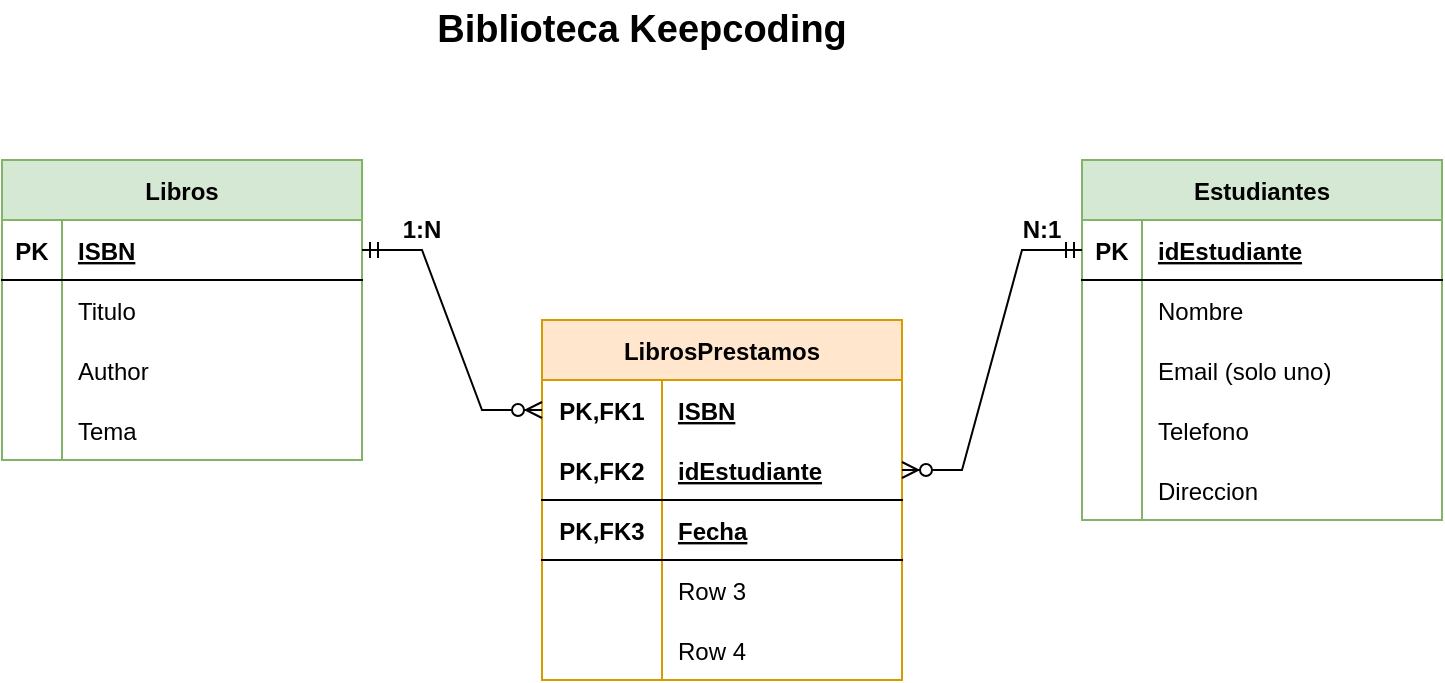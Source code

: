 <mxfile version="20.8.10" type="device" pages="2"><diagram id="R2lEEEUBdFMjLlhIrx00" name="Keepcoding_Library"><mxGraphModel dx="1114" dy="806" grid="1" gridSize="10" guides="1" tooltips="1" connect="1" arrows="1" fold="1" page="1" pageScale="1" pageWidth="850" pageHeight="1100" math="0" shadow="0" extFonts="Permanent Marker^https://fonts.googleapis.com/css?family=Permanent+Marker"><root><mxCell id="0"/><mxCell id="1" parent="0"/><mxCell id="e8-Fsj3Y2kGiL5ZNzrJo-1" value="Libros" style="shape=table;startSize=30;container=1;collapsible=1;childLayout=tableLayout;fixedRows=1;rowLines=0;fontStyle=1;align=center;resizeLast=1;fillColor=#d5e8d4;strokeColor=#82b366;" parent="1" vertex="1"><mxGeometry x="80" y="120" width="180" height="150" as="geometry"/></mxCell><mxCell id="e8-Fsj3Y2kGiL5ZNzrJo-2" value="" style="shape=tableRow;horizontal=0;startSize=0;swimlaneHead=0;swimlaneBody=0;fillColor=none;collapsible=0;dropTarget=0;points=[[0,0.5],[1,0.5]];portConstraint=eastwest;top=0;left=0;right=0;bottom=1;" parent="e8-Fsj3Y2kGiL5ZNzrJo-1" vertex="1"><mxGeometry y="30" width="180" height="30" as="geometry"/></mxCell><mxCell id="e8-Fsj3Y2kGiL5ZNzrJo-3" value="PK" style="shape=partialRectangle;connectable=0;fillColor=none;top=0;left=0;bottom=0;right=0;fontStyle=1;overflow=hidden;" parent="e8-Fsj3Y2kGiL5ZNzrJo-2" vertex="1"><mxGeometry width="30" height="30" as="geometry"><mxRectangle width="30" height="30" as="alternateBounds"/></mxGeometry></mxCell><mxCell id="e8-Fsj3Y2kGiL5ZNzrJo-4" value="ISBN" style="shape=partialRectangle;connectable=0;fillColor=none;top=0;left=0;bottom=0;right=0;align=left;spacingLeft=6;fontStyle=5;overflow=hidden;" parent="e8-Fsj3Y2kGiL5ZNzrJo-2" vertex="1"><mxGeometry x="30" width="150" height="30" as="geometry"><mxRectangle width="150" height="30" as="alternateBounds"/></mxGeometry></mxCell><mxCell id="e8-Fsj3Y2kGiL5ZNzrJo-5" value="" style="shape=tableRow;horizontal=0;startSize=0;swimlaneHead=0;swimlaneBody=0;fillColor=none;collapsible=0;dropTarget=0;points=[[0,0.5],[1,0.5]];portConstraint=eastwest;top=0;left=0;right=0;bottom=0;" parent="e8-Fsj3Y2kGiL5ZNzrJo-1" vertex="1"><mxGeometry y="60" width="180" height="30" as="geometry"/></mxCell><mxCell id="e8-Fsj3Y2kGiL5ZNzrJo-6" value="" style="shape=partialRectangle;connectable=0;fillColor=none;top=0;left=0;bottom=0;right=0;editable=1;overflow=hidden;" parent="e8-Fsj3Y2kGiL5ZNzrJo-5" vertex="1"><mxGeometry width="30" height="30" as="geometry"><mxRectangle width="30" height="30" as="alternateBounds"/></mxGeometry></mxCell><mxCell id="e8-Fsj3Y2kGiL5ZNzrJo-7" value="Titulo" style="shape=partialRectangle;connectable=0;fillColor=none;top=0;left=0;bottom=0;right=0;align=left;spacingLeft=6;overflow=hidden;" parent="e8-Fsj3Y2kGiL5ZNzrJo-5" vertex="1"><mxGeometry x="30" width="150" height="30" as="geometry"><mxRectangle width="150" height="30" as="alternateBounds"/></mxGeometry></mxCell><mxCell id="e8-Fsj3Y2kGiL5ZNzrJo-8" value="" style="shape=tableRow;horizontal=0;startSize=0;swimlaneHead=0;swimlaneBody=0;fillColor=none;collapsible=0;dropTarget=0;points=[[0,0.5],[1,0.5]];portConstraint=eastwest;top=0;left=0;right=0;bottom=0;" parent="e8-Fsj3Y2kGiL5ZNzrJo-1" vertex="1"><mxGeometry y="90" width="180" height="30" as="geometry"/></mxCell><mxCell id="e8-Fsj3Y2kGiL5ZNzrJo-9" value="" style="shape=partialRectangle;connectable=0;fillColor=none;top=0;left=0;bottom=0;right=0;editable=1;overflow=hidden;" parent="e8-Fsj3Y2kGiL5ZNzrJo-8" vertex="1"><mxGeometry width="30" height="30" as="geometry"><mxRectangle width="30" height="30" as="alternateBounds"/></mxGeometry></mxCell><mxCell id="e8-Fsj3Y2kGiL5ZNzrJo-10" value="Author" style="shape=partialRectangle;connectable=0;fillColor=none;top=0;left=0;bottom=0;right=0;align=left;spacingLeft=6;overflow=hidden;" parent="e8-Fsj3Y2kGiL5ZNzrJo-8" vertex="1"><mxGeometry x="30" width="150" height="30" as="geometry"><mxRectangle width="150" height="30" as="alternateBounds"/></mxGeometry></mxCell><mxCell id="e8-Fsj3Y2kGiL5ZNzrJo-11" value="" style="shape=tableRow;horizontal=0;startSize=0;swimlaneHead=0;swimlaneBody=0;fillColor=none;collapsible=0;dropTarget=0;points=[[0,0.5],[1,0.5]];portConstraint=eastwest;top=0;left=0;right=0;bottom=0;" parent="e8-Fsj3Y2kGiL5ZNzrJo-1" vertex="1"><mxGeometry y="120" width="180" height="30" as="geometry"/></mxCell><mxCell id="e8-Fsj3Y2kGiL5ZNzrJo-12" value="" style="shape=partialRectangle;connectable=0;fillColor=none;top=0;left=0;bottom=0;right=0;editable=1;overflow=hidden;" parent="e8-Fsj3Y2kGiL5ZNzrJo-11" vertex="1"><mxGeometry width="30" height="30" as="geometry"><mxRectangle width="30" height="30" as="alternateBounds"/></mxGeometry></mxCell><mxCell id="e8-Fsj3Y2kGiL5ZNzrJo-13" value="Tema" style="shape=partialRectangle;connectable=0;fillColor=none;top=0;left=0;bottom=0;right=0;align=left;spacingLeft=6;overflow=hidden;" parent="e8-Fsj3Y2kGiL5ZNzrJo-11" vertex="1"><mxGeometry x="30" width="150" height="30" as="geometry"><mxRectangle width="150" height="30" as="alternateBounds"/></mxGeometry></mxCell><mxCell id="e8-Fsj3Y2kGiL5ZNzrJo-14" value="Estudiantes" style="shape=table;startSize=30;container=1;collapsible=1;childLayout=tableLayout;fixedRows=1;rowLines=0;fontStyle=1;align=center;resizeLast=1;fillColor=#d5e8d4;strokeColor=#82b366;" parent="1" vertex="1"><mxGeometry x="620" y="120" width="180" height="180" as="geometry"/></mxCell><mxCell id="e8-Fsj3Y2kGiL5ZNzrJo-15" value="" style="shape=tableRow;horizontal=0;startSize=0;swimlaneHead=0;swimlaneBody=0;fillColor=none;collapsible=0;dropTarget=0;points=[[0,0.5],[1,0.5]];portConstraint=eastwest;top=0;left=0;right=0;bottom=1;" parent="e8-Fsj3Y2kGiL5ZNzrJo-14" vertex="1"><mxGeometry y="30" width="180" height="30" as="geometry"/></mxCell><mxCell id="e8-Fsj3Y2kGiL5ZNzrJo-16" value="PK" style="shape=partialRectangle;connectable=0;fillColor=none;top=0;left=0;bottom=0;right=0;fontStyle=1;overflow=hidden;" parent="e8-Fsj3Y2kGiL5ZNzrJo-15" vertex="1"><mxGeometry width="30" height="30" as="geometry"><mxRectangle width="30" height="30" as="alternateBounds"/></mxGeometry></mxCell><mxCell id="e8-Fsj3Y2kGiL5ZNzrJo-17" value="idEstudiante" style="shape=partialRectangle;connectable=0;fillColor=none;top=0;left=0;bottom=0;right=0;align=left;spacingLeft=6;fontStyle=5;overflow=hidden;" parent="e8-Fsj3Y2kGiL5ZNzrJo-15" vertex="1"><mxGeometry x="30" width="150" height="30" as="geometry"><mxRectangle width="150" height="30" as="alternateBounds"/></mxGeometry></mxCell><mxCell id="e8-Fsj3Y2kGiL5ZNzrJo-18" value="" style="shape=tableRow;horizontal=0;startSize=0;swimlaneHead=0;swimlaneBody=0;fillColor=none;collapsible=0;dropTarget=0;points=[[0,0.5],[1,0.5]];portConstraint=eastwest;top=0;left=0;right=0;bottom=0;" parent="e8-Fsj3Y2kGiL5ZNzrJo-14" vertex="1"><mxGeometry y="60" width="180" height="30" as="geometry"/></mxCell><mxCell id="e8-Fsj3Y2kGiL5ZNzrJo-19" value="" style="shape=partialRectangle;connectable=0;fillColor=none;top=0;left=0;bottom=0;right=0;editable=1;overflow=hidden;" parent="e8-Fsj3Y2kGiL5ZNzrJo-18" vertex="1"><mxGeometry width="30" height="30" as="geometry"><mxRectangle width="30" height="30" as="alternateBounds"/></mxGeometry></mxCell><mxCell id="e8-Fsj3Y2kGiL5ZNzrJo-20" value="Nombre" style="shape=partialRectangle;connectable=0;fillColor=none;top=0;left=0;bottom=0;right=0;align=left;spacingLeft=6;overflow=hidden;" parent="e8-Fsj3Y2kGiL5ZNzrJo-18" vertex="1"><mxGeometry x="30" width="150" height="30" as="geometry"><mxRectangle width="150" height="30" as="alternateBounds"/></mxGeometry></mxCell><mxCell id="e8-Fsj3Y2kGiL5ZNzrJo-21" value="" style="shape=tableRow;horizontal=0;startSize=0;swimlaneHead=0;swimlaneBody=0;fillColor=none;collapsible=0;dropTarget=0;points=[[0,0.5],[1,0.5]];portConstraint=eastwest;top=0;left=0;right=0;bottom=0;" parent="e8-Fsj3Y2kGiL5ZNzrJo-14" vertex="1"><mxGeometry y="90" width="180" height="30" as="geometry"/></mxCell><mxCell id="e8-Fsj3Y2kGiL5ZNzrJo-22" value="" style="shape=partialRectangle;connectable=0;fillColor=none;top=0;left=0;bottom=0;right=0;editable=1;overflow=hidden;" parent="e8-Fsj3Y2kGiL5ZNzrJo-21" vertex="1"><mxGeometry width="30" height="30" as="geometry"><mxRectangle width="30" height="30" as="alternateBounds"/></mxGeometry></mxCell><mxCell id="e8-Fsj3Y2kGiL5ZNzrJo-23" value="Email (solo uno)" style="shape=partialRectangle;connectable=0;fillColor=none;top=0;left=0;bottom=0;right=0;align=left;spacingLeft=6;overflow=hidden;" parent="e8-Fsj3Y2kGiL5ZNzrJo-21" vertex="1"><mxGeometry x="30" width="150" height="30" as="geometry"><mxRectangle width="150" height="30" as="alternateBounds"/></mxGeometry></mxCell><mxCell id="e8-Fsj3Y2kGiL5ZNzrJo-24" value="" style="shape=tableRow;horizontal=0;startSize=0;swimlaneHead=0;swimlaneBody=0;fillColor=none;collapsible=0;dropTarget=0;points=[[0,0.5],[1,0.5]];portConstraint=eastwest;top=0;left=0;right=0;bottom=0;" parent="e8-Fsj3Y2kGiL5ZNzrJo-14" vertex="1"><mxGeometry y="120" width="180" height="30" as="geometry"/></mxCell><mxCell id="e8-Fsj3Y2kGiL5ZNzrJo-25" value="" style="shape=partialRectangle;connectable=0;fillColor=none;top=0;left=0;bottom=0;right=0;editable=1;overflow=hidden;" parent="e8-Fsj3Y2kGiL5ZNzrJo-24" vertex="1"><mxGeometry width="30" height="30" as="geometry"><mxRectangle width="30" height="30" as="alternateBounds"/></mxGeometry></mxCell><mxCell id="e8-Fsj3Y2kGiL5ZNzrJo-26" value="Telefono" style="shape=partialRectangle;connectable=0;fillColor=none;top=0;left=0;bottom=0;right=0;align=left;spacingLeft=6;overflow=hidden;" parent="e8-Fsj3Y2kGiL5ZNzrJo-24" vertex="1"><mxGeometry x="30" width="150" height="30" as="geometry"><mxRectangle width="150" height="30" as="alternateBounds"/></mxGeometry></mxCell><mxCell id="e8-Fsj3Y2kGiL5ZNzrJo-28" value="" style="shape=tableRow;horizontal=0;startSize=0;swimlaneHead=0;swimlaneBody=0;fillColor=none;collapsible=0;dropTarget=0;points=[[0,0.5],[1,0.5]];portConstraint=eastwest;top=0;left=0;right=0;bottom=0;" parent="e8-Fsj3Y2kGiL5ZNzrJo-14" vertex="1"><mxGeometry y="150" width="180" height="30" as="geometry"/></mxCell><mxCell id="e8-Fsj3Y2kGiL5ZNzrJo-29" value="" style="shape=partialRectangle;connectable=0;fillColor=none;top=0;left=0;bottom=0;right=0;editable=1;overflow=hidden;" parent="e8-Fsj3Y2kGiL5ZNzrJo-28" vertex="1"><mxGeometry width="30" height="30" as="geometry"><mxRectangle width="30" height="30" as="alternateBounds"/></mxGeometry></mxCell><mxCell id="e8-Fsj3Y2kGiL5ZNzrJo-30" value="Direccion" style="shape=partialRectangle;connectable=0;fillColor=none;top=0;left=0;bottom=0;right=0;align=left;spacingLeft=6;overflow=hidden;" parent="e8-Fsj3Y2kGiL5ZNzrJo-28" vertex="1"><mxGeometry x="30" width="150" height="30" as="geometry"><mxRectangle width="150" height="30" as="alternateBounds"/></mxGeometry></mxCell><mxCell id="e8-Fsj3Y2kGiL5ZNzrJo-27" value="Biblioteca Keepcoding" style="text;strokeColor=none;align=center;fillColor=none;html=1;verticalAlign=middle;whiteSpace=wrap;rounded=0;fontStyle=1;fontSize=19;" parent="1" vertex="1"><mxGeometry x="280" y="40" width="240" height="30" as="geometry"/></mxCell><mxCell id="e8-Fsj3Y2kGiL5ZNzrJo-31" value="LibrosPrestamos" style="shape=table;startSize=30;container=1;collapsible=1;childLayout=tableLayout;fixedRows=1;rowLines=0;fontStyle=1;align=center;resizeLast=1;fontSize=12;fillColor=#ffe6cc;strokeColor=#d79b00;" parent="1" vertex="1"><mxGeometry x="350" y="200" width="180" height="180" as="geometry"/></mxCell><mxCell id="e8-Fsj3Y2kGiL5ZNzrJo-32" value="" style="shape=tableRow;horizontal=0;startSize=0;swimlaneHead=0;swimlaneBody=0;fillColor=none;collapsible=0;dropTarget=0;points=[[0,0.5],[1,0.5]];portConstraint=eastwest;top=0;left=0;right=0;bottom=0;fontSize=19;" parent="e8-Fsj3Y2kGiL5ZNzrJo-31" vertex="1"><mxGeometry y="30" width="180" height="30" as="geometry"/></mxCell><mxCell id="e8-Fsj3Y2kGiL5ZNzrJo-33" value="PK,FK1" style="shape=partialRectangle;connectable=0;fillColor=none;top=0;left=0;bottom=0;right=0;fontStyle=1;overflow=hidden;fontSize=12;" parent="e8-Fsj3Y2kGiL5ZNzrJo-32" vertex="1"><mxGeometry width="60" height="30" as="geometry"><mxRectangle width="60" height="30" as="alternateBounds"/></mxGeometry></mxCell><mxCell id="e8-Fsj3Y2kGiL5ZNzrJo-34" value="ISBN" style="shape=partialRectangle;connectable=0;fillColor=none;top=0;left=0;bottom=0;right=0;align=left;spacingLeft=6;fontStyle=5;overflow=hidden;fontSize=12;" parent="e8-Fsj3Y2kGiL5ZNzrJo-32" vertex="1"><mxGeometry x="60" width="120" height="30" as="geometry"><mxRectangle width="120" height="30" as="alternateBounds"/></mxGeometry></mxCell><mxCell id="e8-Fsj3Y2kGiL5ZNzrJo-35" value="" style="shape=tableRow;horizontal=0;startSize=0;swimlaneHead=0;swimlaneBody=0;fillColor=none;collapsible=0;dropTarget=0;points=[[0,0.5],[1,0.5]];portConstraint=eastwest;top=0;left=0;right=0;bottom=1;fontSize=12;" parent="e8-Fsj3Y2kGiL5ZNzrJo-31" vertex="1"><mxGeometry y="60" width="180" height="30" as="geometry"/></mxCell><mxCell id="e8-Fsj3Y2kGiL5ZNzrJo-36" value="PK,FK2" style="shape=partialRectangle;connectable=0;fillColor=none;top=0;left=0;bottom=0;right=0;fontStyle=1;overflow=hidden;fontSize=12;" parent="e8-Fsj3Y2kGiL5ZNzrJo-35" vertex="1"><mxGeometry width="60" height="30" as="geometry"><mxRectangle width="60" height="30" as="alternateBounds"/></mxGeometry></mxCell><mxCell id="e8-Fsj3Y2kGiL5ZNzrJo-37" value="idEstudiante" style="shape=partialRectangle;connectable=0;fillColor=none;top=0;left=0;bottom=0;right=0;align=left;spacingLeft=6;fontStyle=5;overflow=hidden;fontSize=12;" parent="e8-Fsj3Y2kGiL5ZNzrJo-35" vertex="1"><mxGeometry x="60" width="120" height="30" as="geometry"><mxRectangle width="120" height="30" as="alternateBounds"/></mxGeometry></mxCell><mxCell id="e8-Fsj3Y2kGiL5ZNzrJo-44" value="" style="shape=tableRow;horizontal=0;startSize=0;swimlaneHead=0;swimlaneBody=0;fillColor=none;collapsible=0;dropTarget=0;points=[[0,0.5],[1,0.5]];portConstraint=eastwest;top=0;left=0;right=0;bottom=1;fontSize=19;" parent="e8-Fsj3Y2kGiL5ZNzrJo-31" vertex="1"><mxGeometry y="90" width="180" height="30" as="geometry"/></mxCell><mxCell id="e8-Fsj3Y2kGiL5ZNzrJo-45" value="PK,FK3" style="shape=partialRectangle;connectable=0;fillColor=none;top=0;left=0;bottom=0;right=0;fontStyle=1;overflow=hidden;fontSize=12;" parent="e8-Fsj3Y2kGiL5ZNzrJo-44" vertex="1"><mxGeometry width="60" height="30" as="geometry"><mxRectangle width="60" height="30" as="alternateBounds"/></mxGeometry></mxCell><mxCell id="e8-Fsj3Y2kGiL5ZNzrJo-46" value="Fecha" style="shape=partialRectangle;connectable=0;fillColor=none;top=0;left=0;bottom=0;right=0;align=left;spacingLeft=6;fontStyle=5;overflow=hidden;fontSize=12;" parent="e8-Fsj3Y2kGiL5ZNzrJo-44" vertex="1"><mxGeometry x="60" width="120" height="30" as="geometry"><mxRectangle width="120" height="30" as="alternateBounds"/></mxGeometry></mxCell><mxCell id="e8-Fsj3Y2kGiL5ZNzrJo-38" value="" style="shape=tableRow;horizontal=0;startSize=0;swimlaneHead=0;swimlaneBody=0;fillColor=none;collapsible=0;dropTarget=0;points=[[0,0.5],[1,0.5]];portConstraint=eastwest;top=0;left=0;right=0;bottom=0;fontSize=12;" parent="e8-Fsj3Y2kGiL5ZNzrJo-31" vertex="1"><mxGeometry y="120" width="180" height="30" as="geometry"/></mxCell><mxCell id="e8-Fsj3Y2kGiL5ZNzrJo-39" value="" style="shape=partialRectangle;connectable=0;fillColor=none;top=0;left=0;bottom=0;right=0;editable=1;overflow=hidden;fontSize=19;" parent="e8-Fsj3Y2kGiL5ZNzrJo-38" vertex="1"><mxGeometry width="60" height="30" as="geometry"><mxRectangle width="60" height="30" as="alternateBounds"/></mxGeometry></mxCell><mxCell id="e8-Fsj3Y2kGiL5ZNzrJo-40" value="Row 3" style="shape=partialRectangle;connectable=0;fillColor=none;top=0;left=0;bottom=0;right=0;align=left;spacingLeft=6;overflow=hidden;fontSize=12;" parent="e8-Fsj3Y2kGiL5ZNzrJo-38" vertex="1"><mxGeometry x="60" width="120" height="30" as="geometry"><mxRectangle width="120" height="30" as="alternateBounds"/></mxGeometry></mxCell><mxCell id="e8-Fsj3Y2kGiL5ZNzrJo-41" value="" style="shape=tableRow;horizontal=0;startSize=0;swimlaneHead=0;swimlaneBody=0;fillColor=none;collapsible=0;dropTarget=0;points=[[0,0.5],[1,0.5]];portConstraint=eastwest;top=0;left=0;right=0;bottom=0;fontSize=19;" parent="e8-Fsj3Y2kGiL5ZNzrJo-31" vertex="1"><mxGeometry y="150" width="180" height="30" as="geometry"/></mxCell><mxCell id="e8-Fsj3Y2kGiL5ZNzrJo-42" value="" style="shape=partialRectangle;connectable=0;fillColor=none;top=0;left=0;bottom=0;right=0;editable=1;overflow=hidden;fontSize=19;" parent="e8-Fsj3Y2kGiL5ZNzrJo-41" vertex="1"><mxGeometry width="60" height="30" as="geometry"><mxRectangle width="60" height="30" as="alternateBounds"/></mxGeometry></mxCell><mxCell id="e8-Fsj3Y2kGiL5ZNzrJo-43" value="Row 4" style="shape=partialRectangle;connectable=0;fillColor=none;top=0;left=0;bottom=0;right=0;align=left;spacingLeft=6;overflow=hidden;fontSize=12;" parent="e8-Fsj3Y2kGiL5ZNzrJo-41" vertex="1"><mxGeometry x="60" width="120" height="30" as="geometry"><mxRectangle width="120" height="30" as="alternateBounds"/></mxGeometry></mxCell><mxCell id="e8-Fsj3Y2kGiL5ZNzrJo-47" value="" style="edgeStyle=entityRelationEdgeStyle;fontSize=12;html=1;endArrow=ERzeroToMany;startArrow=ERmandOne;rounded=0;exitX=1;exitY=0.5;exitDx=0;exitDy=0;" parent="1" source="e8-Fsj3Y2kGiL5ZNzrJo-2" target="e8-Fsj3Y2kGiL5ZNzrJo-32" edge="1"><mxGeometry width="100" height="100" relative="1" as="geometry"><mxPoint x="370" y="300" as="sourcePoint"/><mxPoint x="470" y="200" as="targetPoint"/></mxGeometry></mxCell><mxCell id="e8-Fsj3Y2kGiL5ZNzrJo-48" value="" style="edgeStyle=entityRelationEdgeStyle;fontSize=12;html=1;endArrow=ERzeroToMany;startArrow=ERmandOne;rounded=0;exitX=0;exitY=0.5;exitDx=0;exitDy=0;" parent="1" source="e8-Fsj3Y2kGiL5ZNzrJo-15" target="e8-Fsj3Y2kGiL5ZNzrJo-35" edge="1"><mxGeometry width="100" height="100" relative="1" as="geometry"><mxPoint x="270" y="175" as="sourcePoint"/><mxPoint x="360" y="255" as="targetPoint"/></mxGeometry></mxCell><mxCell id="e8-Fsj3Y2kGiL5ZNzrJo-49" value="1:N" style="text;strokeColor=none;align=center;fillColor=none;html=1;verticalAlign=middle;whiteSpace=wrap;rounded=0;fontStyle=1;fontSize=12;" parent="1" vertex="1"><mxGeometry x="270" y="140" width="40" height="30" as="geometry"/></mxCell><mxCell id="e8-Fsj3Y2kGiL5ZNzrJo-50" value="N:1" style="text;strokeColor=none;align=center;fillColor=none;html=1;verticalAlign=middle;whiteSpace=wrap;rounded=0;fontStyle=1;fontSize=12;" parent="1" vertex="1"><mxGeometry x="580" y="140" width="40" height="30" as="geometry"/></mxCell></root></mxGraphModel></diagram><diagram id="8pl-Uw_aRudXd8X4HFok" name="Keepcoding_Bootcamp"><mxGraphModel dx="2312" dy="1075" grid="1" gridSize="10" guides="1" tooltips="1" connect="1" arrows="1" fold="1" page="1" pageScale="1" pageWidth="827" pageHeight="1169" math="0" shadow="0"><root><mxCell id="0"/><mxCell id="1" parent="0"/><mxCell id="JfAGTrVfA1DHsNrDYU2K-48" value="Alumnos" style="shape=table;startSize=30;container=1;collapsible=1;childLayout=tableLayout;fixedRows=1;rowLines=0;fontStyle=1;align=center;resizeLast=1;fontSize=11;fillColor=#d5e8d4;strokeColor=#82b366;" vertex="1" parent="1"><mxGeometry x="-510" y="150" width="180" height="330" as="geometry"/></mxCell><mxCell id="JfAGTrVfA1DHsNrDYU2K-49" value="" style="shape=tableRow;horizontal=0;startSize=0;swimlaneHead=0;swimlaneBody=0;fillColor=none;collapsible=0;dropTarget=0;points=[[0,0.5],[1,0.5]];portConstraint=eastwest;top=0;left=0;right=0;bottom=1;fontSize=11;" vertex="1" parent="JfAGTrVfA1DHsNrDYU2K-48"><mxGeometry y="30" width="180" height="30" as="geometry"/></mxCell><mxCell id="JfAGTrVfA1DHsNrDYU2K-50" value="PK" style="shape=partialRectangle;connectable=0;fillColor=none;top=0;left=0;bottom=0;right=0;fontStyle=1;overflow=hidden;fontSize=11;" vertex="1" parent="JfAGTrVfA1DHsNrDYU2K-49"><mxGeometry width="30" height="30" as="geometry"><mxRectangle width="30" height="30" as="alternateBounds"/></mxGeometry></mxCell><mxCell id="JfAGTrVfA1DHsNrDYU2K-51" value="idAlumno" style="shape=partialRectangle;connectable=0;fillColor=none;top=0;left=0;bottom=0;right=0;align=left;spacingLeft=6;fontStyle=5;overflow=hidden;fontSize=11;" vertex="1" parent="JfAGTrVfA1DHsNrDYU2K-49"><mxGeometry x="30" width="150" height="30" as="geometry"><mxRectangle width="150" height="30" as="alternateBounds"/></mxGeometry></mxCell><mxCell id="JfAGTrVfA1DHsNrDYU2K-52" value="" style="shape=tableRow;horizontal=0;startSize=0;swimlaneHead=0;swimlaneBody=0;fillColor=none;collapsible=0;dropTarget=0;points=[[0,0.5],[1,0.5]];portConstraint=eastwest;top=0;left=0;right=0;bottom=0;fontSize=11;" vertex="1" parent="JfAGTrVfA1DHsNrDYU2K-48"><mxGeometry y="60" width="180" height="30" as="geometry"/></mxCell><mxCell id="JfAGTrVfA1DHsNrDYU2K-53" value="" style="shape=partialRectangle;connectable=0;fillColor=none;top=0;left=0;bottom=0;right=0;editable=1;overflow=hidden;fontSize=11;" vertex="1" parent="JfAGTrVfA1DHsNrDYU2K-52"><mxGeometry width="30" height="30" as="geometry"><mxRectangle width="30" height="30" as="alternateBounds"/></mxGeometry></mxCell><mxCell id="JfAGTrVfA1DHsNrDYU2K-54" value="Nombre" style="shape=partialRectangle;connectable=0;fillColor=none;top=0;left=0;bottom=0;right=0;align=left;spacingLeft=6;overflow=hidden;fontSize=11;" vertex="1" parent="JfAGTrVfA1DHsNrDYU2K-52"><mxGeometry x="30" width="150" height="30" as="geometry"><mxRectangle width="150" height="30" as="alternateBounds"/></mxGeometry></mxCell><mxCell id="JfAGTrVfA1DHsNrDYU2K-55" value="" style="shape=tableRow;horizontal=0;startSize=0;swimlaneHead=0;swimlaneBody=0;fillColor=none;collapsible=0;dropTarget=0;points=[[0,0.5],[1,0.5]];portConstraint=eastwest;top=0;left=0;right=0;bottom=0;fontSize=11;" vertex="1" parent="JfAGTrVfA1DHsNrDYU2K-48"><mxGeometry y="90" width="180" height="30" as="geometry"/></mxCell><mxCell id="JfAGTrVfA1DHsNrDYU2K-56" value="" style="shape=partialRectangle;connectable=0;fillColor=none;top=0;left=0;bottom=0;right=0;editable=1;overflow=hidden;fontSize=11;" vertex="1" parent="JfAGTrVfA1DHsNrDYU2K-55"><mxGeometry width="30" height="30" as="geometry"><mxRectangle width="30" height="30" as="alternateBounds"/></mxGeometry></mxCell><mxCell id="JfAGTrVfA1DHsNrDYU2K-57" value="Apellido1" style="shape=partialRectangle;connectable=0;fillColor=none;top=0;left=0;bottom=0;right=0;align=left;spacingLeft=6;overflow=hidden;fontSize=11;" vertex="1" parent="JfAGTrVfA1DHsNrDYU2K-55"><mxGeometry x="30" width="150" height="30" as="geometry"><mxRectangle width="150" height="30" as="alternateBounds"/></mxGeometry></mxCell><mxCell id="JfAGTrVfA1DHsNrDYU2K-58" value="" style="shape=tableRow;horizontal=0;startSize=0;swimlaneHead=0;swimlaneBody=0;fillColor=none;collapsible=0;dropTarget=0;points=[[0,0.5],[1,0.5]];portConstraint=eastwest;top=0;left=0;right=0;bottom=0;fontSize=11;" vertex="1" parent="JfAGTrVfA1DHsNrDYU2K-48"><mxGeometry y="120" width="180" height="30" as="geometry"/></mxCell><mxCell id="JfAGTrVfA1DHsNrDYU2K-59" value="" style="shape=partialRectangle;connectable=0;fillColor=none;top=0;left=0;bottom=0;right=0;editable=1;overflow=hidden;fontSize=11;" vertex="1" parent="JfAGTrVfA1DHsNrDYU2K-58"><mxGeometry width="30" height="30" as="geometry"><mxRectangle width="30" height="30" as="alternateBounds"/></mxGeometry></mxCell><mxCell id="JfAGTrVfA1DHsNrDYU2K-60" value="Apellido2" style="shape=partialRectangle;connectable=0;fillColor=none;top=0;left=0;bottom=0;right=0;align=left;spacingLeft=6;overflow=hidden;fontSize=11;" vertex="1" parent="JfAGTrVfA1DHsNrDYU2K-58"><mxGeometry x="30" width="150" height="30" as="geometry"><mxRectangle width="150" height="30" as="alternateBounds"/></mxGeometry></mxCell><mxCell id="JfAGTrVfA1DHsNrDYU2K-61" value="" style="shape=tableRow;horizontal=0;startSize=0;swimlaneHead=0;swimlaneBody=0;fillColor=none;collapsible=0;dropTarget=0;points=[[0,0.5],[1,0.5]];portConstraint=eastwest;top=0;left=0;right=0;bottom=0;fontSize=11;" vertex="1" parent="JfAGTrVfA1DHsNrDYU2K-48"><mxGeometry y="150" width="180" height="30" as="geometry"/></mxCell><mxCell id="JfAGTrVfA1DHsNrDYU2K-62" value="" style="shape=partialRectangle;connectable=0;fillColor=none;top=0;left=0;bottom=0;right=0;editable=1;overflow=hidden;fontSize=11;" vertex="1" parent="JfAGTrVfA1DHsNrDYU2K-61"><mxGeometry width="30" height="30" as="geometry"><mxRectangle width="30" height="30" as="alternateBounds"/></mxGeometry></mxCell><mxCell id="JfAGTrVfA1DHsNrDYU2K-63" value="NIF" style="shape=partialRectangle;connectable=0;fillColor=none;top=0;left=0;bottom=0;right=0;align=left;spacingLeft=6;overflow=hidden;fontSize=11;" vertex="1" parent="JfAGTrVfA1DHsNrDYU2K-61"><mxGeometry x="30" width="150" height="30" as="geometry"><mxRectangle width="150" height="30" as="alternateBounds"/></mxGeometry></mxCell><mxCell id="JfAGTrVfA1DHsNrDYU2K-64" value="" style="shape=tableRow;horizontal=0;startSize=0;swimlaneHead=0;swimlaneBody=0;fillColor=none;collapsible=0;dropTarget=0;points=[[0,0.5],[1,0.5]];portConstraint=eastwest;top=0;left=0;right=0;bottom=0;fontSize=11;" vertex="1" parent="JfAGTrVfA1DHsNrDYU2K-48"><mxGeometry y="180" width="180" height="30" as="geometry"/></mxCell><mxCell id="JfAGTrVfA1DHsNrDYU2K-65" value="" style="shape=partialRectangle;connectable=0;fillColor=none;top=0;left=0;bottom=0;right=0;editable=1;overflow=hidden;fontSize=11;" vertex="1" parent="JfAGTrVfA1DHsNrDYU2K-64"><mxGeometry width="30" height="30" as="geometry"><mxRectangle width="30" height="30" as="alternateBounds"/></mxGeometry></mxCell><mxCell id="JfAGTrVfA1DHsNrDYU2K-66" value="Telefono" style="shape=partialRectangle;connectable=0;fillColor=none;top=0;left=0;bottom=0;right=0;align=left;spacingLeft=6;overflow=hidden;fontSize=11;" vertex="1" parent="JfAGTrVfA1DHsNrDYU2K-64"><mxGeometry x="30" width="150" height="30" as="geometry"><mxRectangle width="150" height="30" as="alternateBounds"/></mxGeometry></mxCell><mxCell id="JfAGTrVfA1DHsNrDYU2K-67" value="" style="shape=tableRow;horizontal=0;startSize=0;swimlaneHead=0;swimlaneBody=0;fillColor=none;collapsible=0;dropTarget=0;points=[[0,0.5],[1,0.5]];portConstraint=eastwest;top=0;left=0;right=0;bottom=0;fontSize=11;" vertex="1" parent="JfAGTrVfA1DHsNrDYU2K-48"><mxGeometry y="210" width="180" height="30" as="geometry"/></mxCell><mxCell id="JfAGTrVfA1DHsNrDYU2K-68" value="" style="shape=partialRectangle;connectable=0;fillColor=none;top=0;left=0;bottom=0;right=0;editable=1;overflow=hidden;fontSize=11;" vertex="1" parent="JfAGTrVfA1DHsNrDYU2K-67"><mxGeometry width="30" height="30" as="geometry"><mxRectangle width="30" height="30" as="alternateBounds"/></mxGeometry></mxCell><mxCell id="JfAGTrVfA1DHsNrDYU2K-69" value="email" style="shape=partialRectangle;connectable=0;fillColor=none;top=0;left=0;bottom=0;right=0;align=left;spacingLeft=6;overflow=hidden;fontSize=11;" vertex="1" parent="JfAGTrVfA1DHsNrDYU2K-67"><mxGeometry x="30" width="150" height="30" as="geometry"><mxRectangle width="150" height="30" as="alternateBounds"/></mxGeometry></mxCell><mxCell id="JfAGTrVfA1DHsNrDYU2K-70" value="" style="shape=tableRow;horizontal=0;startSize=0;swimlaneHead=0;swimlaneBody=0;fillColor=none;collapsible=0;dropTarget=0;points=[[0,0.5],[1,0.5]];portConstraint=eastwest;top=0;left=0;right=0;bottom=0;fontSize=11;" vertex="1" parent="JfAGTrVfA1DHsNrDYU2K-48"><mxGeometry y="240" width="180" height="30" as="geometry"/></mxCell><mxCell id="JfAGTrVfA1DHsNrDYU2K-71" value="" style="shape=partialRectangle;connectable=0;fillColor=none;top=0;left=0;bottom=0;right=0;editable=1;overflow=hidden;fontSize=11;" vertex="1" parent="JfAGTrVfA1DHsNrDYU2K-70"><mxGeometry width="30" height="30" as="geometry"><mxRectangle width="30" height="30" as="alternateBounds"/></mxGeometry></mxCell><mxCell id="JfAGTrVfA1DHsNrDYU2K-72" value="idGenero" style="shape=partialRectangle;connectable=0;fillColor=none;top=0;left=0;bottom=0;right=0;align=left;spacingLeft=6;overflow=hidden;fontSize=11;" vertex="1" parent="JfAGTrVfA1DHsNrDYU2K-70"><mxGeometry x="30" width="150" height="30" as="geometry"><mxRectangle width="150" height="30" as="alternateBounds"/></mxGeometry></mxCell><mxCell id="JfAGTrVfA1DHsNrDYU2K-73" value="" style="shape=tableRow;horizontal=0;startSize=0;swimlaneHead=0;swimlaneBody=0;fillColor=none;collapsible=0;dropTarget=0;points=[[0,0.5],[1,0.5]];portConstraint=eastwest;top=0;left=0;right=0;bottom=0;fontSize=11;" vertex="1" parent="JfAGTrVfA1DHsNrDYU2K-48"><mxGeometry y="270" width="180" height="30" as="geometry"/></mxCell><mxCell id="JfAGTrVfA1DHsNrDYU2K-74" value="" style="shape=partialRectangle;connectable=0;fillColor=none;top=0;left=0;bottom=0;right=0;editable=1;overflow=hidden;fontSize=11;" vertex="1" parent="JfAGTrVfA1DHsNrDYU2K-73"><mxGeometry width="30" height="30" as="geometry"><mxRectangle width="30" height="30" as="alternateBounds"/></mxGeometry></mxCell><mxCell id="JfAGTrVfA1DHsNrDYU2K-75" value="fechaDeNacimiento" style="shape=partialRectangle;connectable=0;fillColor=none;top=0;left=0;bottom=0;right=0;align=left;spacingLeft=6;overflow=hidden;fontSize=11;" vertex="1" parent="JfAGTrVfA1DHsNrDYU2K-73"><mxGeometry x="30" width="150" height="30" as="geometry"><mxRectangle width="150" height="30" as="alternateBounds"/></mxGeometry></mxCell><mxCell id="JfAGTrVfA1DHsNrDYU2K-76" value="" style="shape=tableRow;horizontal=0;startSize=0;swimlaneHead=0;swimlaneBody=0;fillColor=none;collapsible=0;dropTarget=0;points=[[0,0.5],[1,0.5]];portConstraint=eastwest;top=0;left=0;right=0;bottom=0;fontSize=11;" vertex="1" parent="JfAGTrVfA1DHsNrDYU2K-48"><mxGeometry y="300" width="180" height="30" as="geometry"/></mxCell><mxCell id="JfAGTrVfA1DHsNrDYU2K-77" value="FK" style="shape=partialRectangle;connectable=0;fillColor=none;top=0;left=0;bottom=0;right=0;editable=1;overflow=hidden;fontSize=11;" vertex="1" parent="JfAGTrVfA1DHsNrDYU2K-76"><mxGeometry width="30" height="30" as="geometry"><mxRectangle width="30" height="30" as="alternateBounds"/></mxGeometry></mxCell><mxCell id="JfAGTrVfA1DHsNrDYU2K-78" value="idBootCamp" style="shape=partialRectangle;connectable=0;fillColor=none;top=0;left=0;bottom=0;right=0;align=left;spacingLeft=6;overflow=hidden;fontSize=11;" vertex="1" parent="JfAGTrVfA1DHsNrDYU2K-76"><mxGeometry x="30" width="150" height="30" as="geometry"><mxRectangle width="150" height="30" as="alternateBounds"/></mxGeometry></mxCell><mxCell id="JfAGTrVfA1DHsNrDYU2K-79" value="BootCamps" style="shape=table;startSize=30;container=1;collapsible=1;childLayout=tableLayout;fixedRows=1;rowLines=0;fontStyle=1;align=center;resizeLast=1;fontSize=11;fillColor=#d5e8d4;strokeColor=#82b366;" vertex="1" parent="1"><mxGeometry x="180" y="270" width="180" height="150" as="geometry"/></mxCell><mxCell id="JfAGTrVfA1DHsNrDYU2K-80" value="" style="shape=tableRow;horizontal=0;startSize=0;swimlaneHead=0;swimlaneBody=0;fillColor=none;collapsible=0;dropTarget=0;points=[[0,0.5],[1,0.5]];portConstraint=eastwest;top=0;left=0;right=0;bottom=1;fontSize=11;" vertex="1" parent="JfAGTrVfA1DHsNrDYU2K-79"><mxGeometry y="30" width="180" height="30" as="geometry"/></mxCell><mxCell id="JfAGTrVfA1DHsNrDYU2K-81" value="PK" style="shape=partialRectangle;connectable=0;fillColor=none;top=0;left=0;bottom=0;right=0;fontStyle=1;overflow=hidden;fontSize=11;" vertex="1" parent="JfAGTrVfA1DHsNrDYU2K-80"><mxGeometry width="30" height="30" as="geometry"><mxRectangle width="30" height="30" as="alternateBounds"/></mxGeometry></mxCell><mxCell id="JfAGTrVfA1DHsNrDYU2K-82" value="idBootCamp" style="shape=partialRectangle;connectable=0;fillColor=none;top=0;left=0;bottom=0;right=0;align=left;spacingLeft=6;fontStyle=5;overflow=hidden;fontSize=11;" vertex="1" parent="JfAGTrVfA1DHsNrDYU2K-80"><mxGeometry x="30" width="150" height="30" as="geometry"><mxRectangle width="150" height="30" as="alternateBounds"/></mxGeometry></mxCell><mxCell id="JfAGTrVfA1DHsNrDYU2K-83" value="" style="shape=tableRow;horizontal=0;startSize=0;swimlaneHead=0;swimlaneBody=0;fillColor=none;collapsible=0;dropTarget=0;points=[[0,0.5],[1,0.5]];portConstraint=eastwest;top=0;left=0;right=0;bottom=0;fontSize=11;" vertex="1" parent="JfAGTrVfA1DHsNrDYU2K-79"><mxGeometry y="60" width="180" height="30" as="geometry"/></mxCell><mxCell id="JfAGTrVfA1DHsNrDYU2K-84" value="" style="shape=partialRectangle;connectable=0;fillColor=none;top=0;left=0;bottom=0;right=0;editable=1;overflow=hidden;fontSize=11;" vertex="1" parent="JfAGTrVfA1DHsNrDYU2K-83"><mxGeometry width="30" height="30" as="geometry"><mxRectangle width="30" height="30" as="alternateBounds"/></mxGeometry></mxCell><mxCell id="JfAGTrVfA1DHsNrDYU2K-85" value="nombre" style="shape=partialRectangle;connectable=0;fillColor=none;top=0;left=0;bottom=0;right=0;align=left;spacingLeft=6;overflow=hidden;fontSize=11;" vertex="1" parent="JfAGTrVfA1DHsNrDYU2K-83"><mxGeometry x="30" width="150" height="30" as="geometry"><mxRectangle width="150" height="30" as="alternateBounds"/></mxGeometry></mxCell><mxCell id="JfAGTrVfA1DHsNrDYU2K-86" value="" style="shape=tableRow;horizontal=0;startSize=0;swimlaneHead=0;swimlaneBody=0;fillColor=none;collapsible=0;dropTarget=0;points=[[0,0.5],[1,0.5]];portConstraint=eastwest;top=0;left=0;right=0;bottom=0;fontSize=11;" vertex="1" parent="JfAGTrVfA1DHsNrDYU2K-79"><mxGeometry y="90" width="180" height="30" as="geometry"/></mxCell><mxCell id="JfAGTrVfA1DHsNrDYU2K-87" value="" style="shape=partialRectangle;connectable=0;fillColor=none;top=0;left=0;bottom=0;right=0;editable=1;overflow=hidden;fontSize=11;" vertex="1" parent="JfAGTrVfA1DHsNrDYU2K-86"><mxGeometry width="30" height="30" as="geometry"><mxRectangle width="30" height="30" as="alternateBounds"/></mxGeometry></mxCell><mxCell id="JfAGTrVfA1DHsNrDYU2K-88" value="fecha_inicio" style="shape=partialRectangle;connectable=0;fillColor=none;top=0;left=0;bottom=0;right=0;align=left;spacingLeft=6;overflow=hidden;fontSize=11;" vertex="1" parent="JfAGTrVfA1DHsNrDYU2K-86"><mxGeometry x="30" width="150" height="30" as="geometry"><mxRectangle width="150" height="30" as="alternateBounds"/></mxGeometry></mxCell><mxCell id="JfAGTrVfA1DHsNrDYU2K-89" value="" style="shape=tableRow;horizontal=0;startSize=0;swimlaneHead=0;swimlaneBody=0;fillColor=none;collapsible=0;dropTarget=0;points=[[0,0.5],[1,0.5]];portConstraint=eastwest;top=0;left=0;right=0;bottom=0;fontSize=11;" vertex="1" parent="JfAGTrVfA1DHsNrDYU2K-79"><mxGeometry y="120" width="180" height="30" as="geometry"/></mxCell><mxCell id="JfAGTrVfA1DHsNrDYU2K-90" value="" style="shape=partialRectangle;connectable=0;fillColor=none;top=0;left=0;bottom=0;right=0;editable=1;overflow=hidden;fontSize=11;" vertex="1" parent="JfAGTrVfA1DHsNrDYU2K-89"><mxGeometry width="30" height="30" as="geometry"><mxRectangle width="30" height="30" as="alternateBounds"/></mxGeometry></mxCell><mxCell id="JfAGTrVfA1DHsNrDYU2K-91" value="fecha_terminación" style="shape=partialRectangle;connectable=0;fillColor=none;top=0;left=0;bottom=0;right=0;align=left;spacingLeft=6;overflow=hidden;fontSize=11;" vertex="1" parent="JfAGTrVfA1DHsNrDYU2K-89"><mxGeometry x="30" width="150" height="30" as="geometry"><mxRectangle width="150" height="30" as="alternateBounds"/></mxGeometry></mxCell><mxCell id="JfAGTrVfA1DHsNrDYU2K-92" value="Modulos" style="shape=table;startSize=30;container=1;collapsible=1;childLayout=tableLayout;fixedRows=1;rowLines=0;fontStyle=1;align=center;resizeLast=1;fontSize=11;fillColor=#d5e8d4;strokeColor=#82b366;" vertex="1" parent="1"><mxGeometry x="130" y="530" width="180" height="90" as="geometry"/></mxCell><mxCell id="JfAGTrVfA1DHsNrDYU2K-93" value="" style="shape=tableRow;horizontal=0;startSize=0;swimlaneHead=0;swimlaneBody=0;fillColor=none;collapsible=0;dropTarget=0;points=[[0,0.5],[1,0.5]];portConstraint=eastwest;top=0;left=0;right=0;bottom=1;fontSize=11;" vertex="1" parent="JfAGTrVfA1DHsNrDYU2K-92"><mxGeometry y="30" width="180" height="30" as="geometry"/></mxCell><mxCell id="JfAGTrVfA1DHsNrDYU2K-94" value="PK" style="shape=partialRectangle;connectable=0;fillColor=none;top=0;left=0;bottom=0;right=0;fontStyle=1;overflow=hidden;fontSize=11;" vertex="1" parent="JfAGTrVfA1DHsNrDYU2K-93"><mxGeometry width="30" height="30" as="geometry"><mxRectangle width="30" height="30" as="alternateBounds"/></mxGeometry></mxCell><mxCell id="JfAGTrVfA1DHsNrDYU2K-95" value="idModulo" style="shape=partialRectangle;connectable=0;fillColor=none;top=0;left=0;bottom=0;right=0;align=left;spacingLeft=6;fontStyle=5;overflow=hidden;fontSize=11;" vertex="1" parent="JfAGTrVfA1DHsNrDYU2K-93"><mxGeometry x="30" width="150" height="30" as="geometry"><mxRectangle width="150" height="30" as="alternateBounds"/></mxGeometry></mxCell><mxCell id="JfAGTrVfA1DHsNrDYU2K-96" value="" style="shape=tableRow;horizontal=0;startSize=0;swimlaneHead=0;swimlaneBody=0;fillColor=none;collapsible=0;dropTarget=0;points=[[0,0.5],[1,0.5]];portConstraint=eastwest;top=0;left=0;right=0;bottom=0;fontSize=11;" vertex="1" parent="JfAGTrVfA1DHsNrDYU2K-92"><mxGeometry y="60" width="180" height="30" as="geometry"/></mxCell><mxCell id="JfAGTrVfA1DHsNrDYU2K-97" value="" style="shape=partialRectangle;connectable=0;fillColor=none;top=0;left=0;bottom=0;right=0;editable=1;overflow=hidden;fontSize=11;" vertex="1" parent="JfAGTrVfA1DHsNrDYU2K-96"><mxGeometry width="30" height="30" as="geometry"><mxRectangle width="30" height="30" as="alternateBounds"/></mxGeometry></mxCell><mxCell id="JfAGTrVfA1DHsNrDYU2K-98" value="Nombre" style="shape=partialRectangle;connectable=0;fillColor=none;top=0;left=0;bottom=0;right=0;align=left;spacingLeft=6;overflow=hidden;fontSize=11;" vertex="1" parent="JfAGTrVfA1DHsNrDYU2K-96"><mxGeometry x="30" width="150" height="30" as="geometry"><mxRectangle width="150" height="30" as="alternateBounds"/></mxGeometry></mxCell><mxCell id="JfAGTrVfA1DHsNrDYU2K-99" value="BootCamp_Modulos_Profesores" style="shape=table;startSize=30;container=1;collapsible=1;childLayout=tableLayout;fixedRows=1;rowLines=0;fontStyle=1;align=center;resizeLast=1;fontSize=11;fillColor=#e1d5e7;strokeColor=#9673a6;" vertex="1" parent="1"><mxGeometry x="-230" y="730" width="180" height="150" as="geometry"/></mxCell><mxCell id="JfAGTrVfA1DHsNrDYU2K-100" value="" style="shape=tableRow;horizontal=0;startSize=0;swimlaneHead=0;swimlaneBody=0;fillColor=none;collapsible=0;dropTarget=0;points=[[0,0.5],[1,0.5]];portConstraint=eastwest;top=0;left=0;right=0;bottom=0;fontSize=11;" vertex="1" parent="JfAGTrVfA1DHsNrDYU2K-99"><mxGeometry y="30" width="180" height="30" as="geometry"/></mxCell><mxCell id="JfAGTrVfA1DHsNrDYU2K-101" value="PK,FK1" style="shape=partialRectangle;connectable=0;fillColor=none;top=0;left=0;bottom=0;right=0;fontStyle=1;overflow=hidden;fontSize=11;" vertex="1" parent="JfAGTrVfA1DHsNrDYU2K-100"><mxGeometry width="60" height="30" as="geometry"><mxRectangle width="60" height="30" as="alternateBounds"/></mxGeometry></mxCell><mxCell id="JfAGTrVfA1DHsNrDYU2K-102" value="idBootCamp" style="shape=partialRectangle;connectable=0;fillColor=none;top=0;left=0;bottom=0;right=0;align=left;spacingLeft=6;fontStyle=5;overflow=hidden;fontSize=11;" vertex="1" parent="JfAGTrVfA1DHsNrDYU2K-100"><mxGeometry x="60" width="120" height="30" as="geometry"><mxRectangle width="120" height="30" as="alternateBounds"/></mxGeometry></mxCell><mxCell id="JfAGTrVfA1DHsNrDYU2K-103" value="" style="shape=tableRow;horizontal=0;startSize=0;swimlaneHead=0;swimlaneBody=0;fillColor=none;collapsible=0;dropTarget=0;points=[[0,0.5],[1,0.5]];portConstraint=eastwest;top=0;left=0;right=0;bottom=0;fontSize=11;" vertex="1" parent="JfAGTrVfA1DHsNrDYU2K-99"><mxGeometry y="60" width="180" height="30" as="geometry"/></mxCell><mxCell id="JfAGTrVfA1DHsNrDYU2K-104" value="PK,FK3" style="shape=partialRectangle;connectable=0;fillColor=none;top=0;left=0;bottom=0;right=0;editable=1;overflow=hidden;fontSize=11;fontStyle=1" vertex="1" parent="JfAGTrVfA1DHsNrDYU2K-103"><mxGeometry width="60" height="30" as="geometry"><mxRectangle width="60" height="30" as="alternateBounds"/></mxGeometry></mxCell><mxCell id="JfAGTrVfA1DHsNrDYU2K-105" value="idModulo" style="shape=partialRectangle;connectable=0;fillColor=none;top=0;left=0;bottom=0;right=0;align=left;spacingLeft=6;overflow=hidden;fontSize=11;fontStyle=5" vertex="1" parent="JfAGTrVfA1DHsNrDYU2K-103"><mxGeometry x="60" width="120" height="30" as="geometry"><mxRectangle width="120" height="30" as="alternateBounds"/></mxGeometry></mxCell><mxCell id="JfAGTrVfA1DHsNrDYU2K-106" value="" style="shape=tableRow;horizontal=0;startSize=0;swimlaneHead=0;swimlaneBody=0;fillColor=none;collapsible=0;dropTarget=0;points=[[0,0.5],[1,0.5]];portConstraint=eastwest;top=0;left=0;right=0;bottom=1;fontSize=11;" vertex="1" parent="JfAGTrVfA1DHsNrDYU2K-99"><mxGeometry y="90" width="180" height="30" as="geometry"/></mxCell><mxCell id="JfAGTrVfA1DHsNrDYU2K-107" value="PK,FK2" style="shape=partialRectangle;connectable=0;fillColor=none;top=0;left=0;bottom=0;right=0;fontStyle=1;overflow=hidden;fontSize=11;" vertex="1" parent="JfAGTrVfA1DHsNrDYU2K-106"><mxGeometry width="60" height="30" as="geometry"><mxRectangle width="60" height="30" as="alternateBounds"/></mxGeometry></mxCell><mxCell id="JfAGTrVfA1DHsNrDYU2K-108" value="idProfesor" style="shape=partialRectangle;connectable=0;fillColor=none;top=0;left=0;bottom=0;right=0;align=left;spacingLeft=6;fontStyle=5;overflow=hidden;fontSize=11;" vertex="1" parent="JfAGTrVfA1DHsNrDYU2K-106"><mxGeometry x="60" width="120" height="30" as="geometry"><mxRectangle width="120" height="30" as="alternateBounds"/></mxGeometry></mxCell><mxCell id="JfAGTrVfA1DHsNrDYU2K-109" value="" style="shape=tableRow;horizontal=0;startSize=0;swimlaneHead=0;swimlaneBody=0;fillColor=none;collapsible=0;dropTarget=0;points=[[0,0.5],[1,0.5]];portConstraint=eastwest;top=0;left=0;right=0;bottom=0;fontSize=11;" vertex="1" parent="JfAGTrVfA1DHsNrDYU2K-99"><mxGeometry y="120" width="180" height="30" as="geometry"/></mxCell><mxCell id="JfAGTrVfA1DHsNrDYU2K-110" value="" style="shape=partialRectangle;connectable=0;fillColor=none;top=0;left=0;bottom=0;right=0;editable=1;overflow=hidden;fontSize=11;" vertex="1" parent="JfAGTrVfA1DHsNrDYU2K-109"><mxGeometry width="60" height="30" as="geometry"><mxRectangle width="60" height="30" as="alternateBounds"/></mxGeometry></mxCell><mxCell id="JfAGTrVfA1DHsNrDYU2K-111" value="Orden" style="shape=partialRectangle;connectable=0;fillColor=none;top=0;left=0;bottom=0;right=0;align=left;spacingLeft=6;overflow=hidden;fontSize=11;" vertex="1" parent="JfAGTrVfA1DHsNrDYU2K-109"><mxGeometry x="60" width="120" height="30" as="geometry"><mxRectangle width="120" height="30" as="alternateBounds"/></mxGeometry></mxCell><mxCell id="JfAGTrVfA1DHsNrDYU2K-112" value="Genero" style="shape=table;startSize=30;container=1;collapsible=1;childLayout=tableLayout;fixedRows=1;rowLines=0;fontStyle=1;align=center;resizeLast=1;fontSize=11;fillColor=#d5e8d4;strokeColor=#82b366;" vertex="1" parent="1"><mxGeometry x="-780" y="550" width="180" height="90" as="geometry"/></mxCell><mxCell id="JfAGTrVfA1DHsNrDYU2K-113" value="" style="shape=tableRow;horizontal=0;startSize=0;swimlaneHead=0;swimlaneBody=0;fillColor=none;collapsible=0;dropTarget=0;points=[[0,0.5],[1,0.5]];portConstraint=eastwest;top=0;left=0;right=0;bottom=1;fontSize=11;" vertex="1" parent="JfAGTrVfA1DHsNrDYU2K-112"><mxGeometry y="30" width="180" height="30" as="geometry"/></mxCell><mxCell id="JfAGTrVfA1DHsNrDYU2K-114" value="PK" style="shape=partialRectangle;connectable=0;fillColor=none;top=0;left=0;bottom=0;right=0;fontStyle=1;overflow=hidden;fontSize=11;" vertex="1" parent="JfAGTrVfA1DHsNrDYU2K-113"><mxGeometry width="30" height="30" as="geometry"><mxRectangle width="30" height="30" as="alternateBounds"/></mxGeometry></mxCell><mxCell id="JfAGTrVfA1DHsNrDYU2K-115" value="idGenero" style="shape=partialRectangle;connectable=0;fillColor=none;top=0;left=0;bottom=0;right=0;align=left;spacingLeft=6;fontStyle=5;overflow=hidden;fontSize=11;" vertex="1" parent="JfAGTrVfA1DHsNrDYU2K-113"><mxGeometry x="30" width="150" height="30" as="geometry"><mxRectangle width="150" height="30" as="alternateBounds"/></mxGeometry></mxCell><mxCell id="JfAGTrVfA1DHsNrDYU2K-116" value="" style="shape=tableRow;horizontal=0;startSize=0;swimlaneHead=0;swimlaneBody=0;fillColor=none;collapsible=0;dropTarget=0;points=[[0,0.5],[1,0.5]];portConstraint=eastwest;top=0;left=0;right=0;bottom=0;fontSize=11;" vertex="1" parent="JfAGTrVfA1DHsNrDYU2K-112"><mxGeometry y="60" width="180" height="30" as="geometry"/></mxCell><mxCell id="JfAGTrVfA1DHsNrDYU2K-117" value="" style="shape=partialRectangle;connectable=0;fillColor=none;top=0;left=0;bottom=0;right=0;editable=1;overflow=hidden;fontSize=11;" vertex="1" parent="JfAGTrVfA1DHsNrDYU2K-116"><mxGeometry width="30" height="30" as="geometry"><mxRectangle width="30" height="30" as="alternateBounds"/></mxGeometry></mxCell><mxCell id="JfAGTrVfA1DHsNrDYU2K-118" value="nombre" style="shape=partialRectangle;connectable=0;fillColor=none;top=0;left=0;bottom=0;right=0;align=left;spacingLeft=6;overflow=hidden;fontSize=11;" vertex="1" parent="JfAGTrVfA1DHsNrDYU2K-116"><mxGeometry x="30" width="150" height="30" as="geometry"><mxRectangle width="150" height="30" as="alternateBounds"/></mxGeometry></mxCell><mxCell id="JfAGTrVfA1DHsNrDYU2K-119" value="Profesores" style="shape=table;startSize=30;container=1;collapsible=1;childLayout=tableLayout;fixedRows=1;rowLines=0;fontStyle=1;align=center;resizeLast=1;fontSize=11;fillColor=#d5e8d4;strokeColor=#82b366;" vertex="1" parent="1"><mxGeometry x="-510" y="550" width="180" height="300" as="geometry"/></mxCell><mxCell id="JfAGTrVfA1DHsNrDYU2K-120" value="" style="shape=tableRow;horizontal=0;startSize=0;swimlaneHead=0;swimlaneBody=0;fillColor=none;collapsible=0;dropTarget=0;points=[[0,0.5],[1,0.5]];portConstraint=eastwest;top=0;left=0;right=0;bottom=1;fontSize=11;" vertex="1" parent="JfAGTrVfA1DHsNrDYU2K-119"><mxGeometry y="30" width="180" height="30" as="geometry"/></mxCell><mxCell id="JfAGTrVfA1DHsNrDYU2K-121" value="PK" style="shape=partialRectangle;connectable=0;fillColor=none;top=0;left=0;bottom=0;right=0;fontStyle=1;overflow=hidden;fontSize=11;" vertex="1" parent="JfAGTrVfA1DHsNrDYU2K-120"><mxGeometry width="30" height="30" as="geometry"><mxRectangle width="30" height="30" as="alternateBounds"/></mxGeometry></mxCell><mxCell id="JfAGTrVfA1DHsNrDYU2K-122" value="idProfesor" style="shape=partialRectangle;connectable=0;fillColor=none;top=0;left=0;bottom=0;right=0;align=left;spacingLeft=6;fontStyle=5;overflow=hidden;fontSize=11;" vertex="1" parent="JfAGTrVfA1DHsNrDYU2K-120"><mxGeometry x="30" width="150" height="30" as="geometry"><mxRectangle width="150" height="30" as="alternateBounds"/></mxGeometry></mxCell><mxCell id="JfAGTrVfA1DHsNrDYU2K-123" value="" style="shape=tableRow;horizontal=0;startSize=0;swimlaneHead=0;swimlaneBody=0;fillColor=none;collapsible=0;dropTarget=0;points=[[0,0.5],[1,0.5]];portConstraint=eastwest;top=0;left=0;right=0;bottom=0;fontSize=11;" vertex="1" parent="JfAGTrVfA1DHsNrDYU2K-119"><mxGeometry y="60" width="180" height="30" as="geometry"/></mxCell><mxCell id="JfAGTrVfA1DHsNrDYU2K-124" value="" style="shape=partialRectangle;connectable=0;fillColor=none;top=0;left=0;bottom=0;right=0;editable=1;overflow=hidden;fontSize=11;" vertex="1" parent="JfAGTrVfA1DHsNrDYU2K-123"><mxGeometry width="30" height="30" as="geometry"><mxRectangle width="30" height="30" as="alternateBounds"/></mxGeometry></mxCell><mxCell id="JfAGTrVfA1DHsNrDYU2K-125" value="Nombre" style="shape=partialRectangle;connectable=0;fillColor=none;top=0;left=0;bottom=0;right=0;align=left;spacingLeft=6;overflow=hidden;fontSize=11;" vertex="1" parent="JfAGTrVfA1DHsNrDYU2K-123"><mxGeometry x="30" width="150" height="30" as="geometry"><mxRectangle width="150" height="30" as="alternateBounds"/></mxGeometry></mxCell><mxCell id="JfAGTrVfA1DHsNrDYU2K-126" value="" style="shape=tableRow;horizontal=0;startSize=0;swimlaneHead=0;swimlaneBody=0;fillColor=none;collapsible=0;dropTarget=0;points=[[0,0.5],[1,0.5]];portConstraint=eastwest;top=0;left=0;right=0;bottom=0;fontSize=11;" vertex="1" parent="JfAGTrVfA1DHsNrDYU2K-119"><mxGeometry y="90" width="180" height="30" as="geometry"/></mxCell><mxCell id="JfAGTrVfA1DHsNrDYU2K-127" value="" style="shape=partialRectangle;connectable=0;fillColor=none;top=0;left=0;bottom=0;right=0;editable=1;overflow=hidden;fontSize=11;" vertex="1" parent="JfAGTrVfA1DHsNrDYU2K-126"><mxGeometry width="30" height="30" as="geometry"><mxRectangle width="30" height="30" as="alternateBounds"/></mxGeometry></mxCell><mxCell id="JfAGTrVfA1DHsNrDYU2K-128" value="Apellido1" style="shape=partialRectangle;connectable=0;fillColor=none;top=0;left=0;bottom=0;right=0;align=left;spacingLeft=6;overflow=hidden;fontSize=11;" vertex="1" parent="JfAGTrVfA1DHsNrDYU2K-126"><mxGeometry x="30" width="150" height="30" as="geometry"><mxRectangle width="150" height="30" as="alternateBounds"/></mxGeometry></mxCell><mxCell id="JfAGTrVfA1DHsNrDYU2K-129" value="" style="shape=tableRow;horizontal=0;startSize=0;swimlaneHead=0;swimlaneBody=0;fillColor=none;collapsible=0;dropTarget=0;points=[[0,0.5],[1,0.5]];portConstraint=eastwest;top=0;left=0;right=0;bottom=0;fontSize=11;" vertex="1" parent="JfAGTrVfA1DHsNrDYU2K-119"><mxGeometry y="120" width="180" height="30" as="geometry"/></mxCell><mxCell id="JfAGTrVfA1DHsNrDYU2K-130" value="" style="shape=partialRectangle;connectable=0;fillColor=none;top=0;left=0;bottom=0;right=0;editable=1;overflow=hidden;fontSize=11;" vertex="1" parent="JfAGTrVfA1DHsNrDYU2K-129"><mxGeometry width="30" height="30" as="geometry"><mxRectangle width="30" height="30" as="alternateBounds"/></mxGeometry></mxCell><mxCell id="JfAGTrVfA1DHsNrDYU2K-131" value="Apellido2" style="shape=partialRectangle;connectable=0;fillColor=none;top=0;left=0;bottom=0;right=0;align=left;spacingLeft=6;overflow=hidden;fontSize=11;" vertex="1" parent="JfAGTrVfA1DHsNrDYU2K-129"><mxGeometry x="30" width="150" height="30" as="geometry"><mxRectangle width="150" height="30" as="alternateBounds"/></mxGeometry></mxCell><mxCell id="JfAGTrVfA1DHsNrDYU2K-132" value="" style="shape=tableRow;horizontal=0;startSize=0;swimlaneHead=0;swimlaneBody=0;fillColor=none;collapsible=0;dropTarget=0;points=[[0,0.5],[1,0.5]];portConstraint=eastwest;top=0;left=0;right=0;bottom=0;fontSize=11;" vertex="1" parent="JfAGTrVfA1DHsNrDYU2K-119"><mxGeometry y="150" width="180" height="30" as="geometry"/></mxCell><mxCell id="JfAGTrVfA1DHsNrDYU2K-133" value="" style="shape=partialRectangle;connectable=0;fillColor=none;top=0;left=0;bottom=0;right=0;editable=1;overflow=hidden;fontSize=11;" vertex="1" parent="JfAGTrVfA1DHsNrDYU2K-132"><mxGeometry width="30" height="30" as="geometry"><mxRectangle width="30" height="30" as="alternateBounds"/></mxGeometry></mxCell><mxCell id="JfAGTrVfA1DHsNrDYU2K-134" value="NIF" style="shape=partialRectangle;connectable=0;fillColor=none;top=0;left=0;bottom=0;right=0;align=left;spacingLeft=6;overflow=hidden;fontSize=11;" vertex="1" parent="JfAGTrVfA1DHsNrDYU2K-132"><mxGeometry x="30" width="150" height="30" as="geometry"><mxRectangle width="150" height="30" as="alternateBounds"/></mxGeometry></mxCell><mxCell id="JfAGTrVfA1DHsNrDYU2K-135" value="" style="shape=tableRow;horizontal=0;startSize=0;swimlaneHead=0;swimlaneBody=0;fillColor=none;collapsible=0;dropTarget=0;points=[[0,0.5],[1,0.5]];portConstraint=eastwest;top=0;left=0;right=0;bottom=0;fontSize=11;" vertex="1" parent="JfAGTrVfA1DHsNrDYU2K-119"><mxGeometry y="180" width="180" height="30" as="geometry"/></mxCell><mxCell id="JfAGTrVfA1DHsNrDYU2K-136" value="" style="shape=partialRectangle;connectable=0;fillColor=none;top=0;left=0;bottom=0;right=0;editable=1;overflow=hidden;fontSize=11;" vertex="1" parent="JfAGTrVfA1DHsNrDYU2K-135"><mxGeometry width="30" height="30" as="geometry"><mxRectangle width="30" height="30" as="alternateBounds"/></mxGeometry></mxCell><mxCell id="JfAGTrVfA1DHsNrDYU2K-137" value="Telefono" style="shape=partialRectangle;connectable=0;fillColor=none;top=0;left=0;bottom=0;right=0;align=left;spacingLeft=6;overflow=hidden;fontSize=11;" vertex="1" parent="JfAGTrVfA1DHsNrDYU2K-135"><mxGeometry x="30" width="150" height="30" as="geometry"><mxRectangle width="150" height="30" as="alternateBounds"/></mxGeometry></mxCell><mxCell id="JfAGTrVfA1DHsNrDYU2K-138" value="" style="shape=tableRow;horizontal=0;startSize=0;swimlaneHead=0;swimlaneBody=0;fillColor=none;collapsible=0;dropTarget=0;points=[[0,0.5],[1,0.5]];portConstraint=eastwest;top=0;left=0;right=0;bottom=0;fontSize=11;" vertex="1" parent="JfAGTrVfA1DHsNrDYU2K-119"><mxGeometry y="210" width="180" height="30" as="geometry"/></mxCell><mxCell id="JfAGTrVfA1DHsNrDYU2K-139" value="" style="shape=partialRectangle;connectable=0;fillColor=none;top=0;left=0;bottom=0;right=0;editable=1;overflow=hidden;fontSize=11;" vertex="1" parent="JfAGTrVfA1DHsNrDYU2K-138"><mxGeometry width="30" height="30" as="geometry"><mxRectangle width="30" height="30" as="alternateBounds"/></mxGeometry></mxCell><mxCell id="JfAGTrVfA1DHsNrDYU2K-140" value="email" style="shape=partialRectangle;connectable=0;fillColor=none;top=0;left=0;bottom=0;right=0;align=left;spacingLeft=6;overflow=hidden;fontSize=11;" vertex="1" parent="JfAGTrVfA1DHsNrDYU2K-138"><mxGeometry x="30" width="150" height="30" as="geometry"><mxRectangle width="150" height="30" as="alternateBounds"/></mxGeometry></mxCell><mxCell id="JfAGTrVfA1DHsNrDYU2K-141" value="" style="shape=tableRow;horizontal=0;startSize=0;swimlaneHead=0;swimlaneBody=0;fillColor=none;collapsible=0;dropTarget=0;points=[[0,0.5],[1,0.5]];portConstraint=eastwest;top=0;left=0;right=0;bottom=0;fontSize=11;" vertex="1" parent="JfAGTrVfA1DHsNrDYU2K-119"><mxGeometry y="240" width="180" height="30" as="geometry"/></mxCell><mxCell id="JfAGTrVfA1DHsNrDYU2K-142" value="FK" style="shape=partialRectangle;connectable=0;fillColor=none;top=0;left=0;bottom=0;right=0;editable=1;overflow=hidden;fontSize=11;" vertex="1" parent="JfAGTrVfA1DHsNrDYU2K-141"><mxGeometry width="30" height="30" as="geometry"><mxRectangle width="30" height="30" as="alternateBounds"/></mxGeometry></mxCell><mxCell id="JfAGTrVfA1DHsNrDYU2K-143" value="idGenero" style="shape=partialRectangle;connectable=0;fillColor=none;top=0;left=0;bottom=0;right=0;align=left;spacingLeft=6;overflow=hidden;fontSize=11;" vertex="1" parent="JfAGTrVfA1DHsNrDYU2K-141"><mxGeometry x="30" width="150" height="30" as="geometry"><mxRectangle width="150" height="30" as="alternateBounds"/></mxGeometry></mxCell><mxCell id="JfAGTrVfA1DHsNrDYU2K-144" value="" style="shape=tableRow;horizontal=0;startSize=0;swimlaneHead=0;swimlaneBody=0;fillColor=none;collapsible=0;dropTarget=0;points=[[0,0.5],[1,0.5]];portConstraint=eastwest;top=0;left=0;right=0;bottom=0;fontSize=11;" vertex="1" parent="JfAGTrVfA1DHsNrDYU2K-119"><mxGeometry y="270" width="180" height="30" as="geometry"/></mxCell><mxCell id="JfAGTrVfA1DHsNrDYU2K-145" value="" style="shape=partialRectangle;connectable=0;fillColor=none;top=0;left=0;bottom=0;right=0;editable=1;overflow=hidden;fontSize=11;" vertex="1" parent="JfAGTrVfA1DHsNrDYU2K-144"><mxGeometry width="30" height="30" as="geometry"><mxRectangle width="30" height="30" as="alternateBounds"/></mxGeometry></mxCell><mxCell id="JfAGTrVfA1DHsNrDYU2K-146" value="fechaDeNacimiento" style="shape=partialRectangle;connectable=0;fillColor=none;top=0;left=0;bottom=0;right=0;align=left;spacingLeft=6;overflow=hidden;fontSize=11;" vertex="1" parent="JfAGTrVfA1DHsNrDYU2K-144"><mxGeometry x="30" width="150" height="30" as="geometry"><mxRectangle width="150" height="30" as="alternateBounds"/></mxGeometry></mxCell><mxCell id="JfAGTrVfA1DHsNrDYU2K-147" value="" style="edgeStyle=entityRelationEdgeStyle;fontSize=12;html=1;endArrow=ERzeroToMany;startArrow=ERmandOne;rounded=0;exitX=1;exitY=0.5;exitDx=0;exitDy=0;" edge="1" parent="1" source="JfAGTrVfA1DHsNrDYU2K-113" target="JfAGTrVfA1DHsNrDYU2K-70"><mxGeometry width="100" height="100" relative="1" as="geometry"><mxPoint x="-230" y="600" as="sourcePoint"/><mxPoint x="-130" y="500" as="targetPoint"/></mxGeometry></mxCell><mxCell id="JfAGTrVfA1DHsNrDYU2K-148" value="" style="edgeStyle=entityRelationEdgeStyle;fontSize=12;html=1;endArrow=ERzeroToMany;startArrow=ERmandOne;rounded=0;" edge="1" parent="1" source="JfAGTrVfA1DHsNrDYU2K-113" target="JfAGTrVfA1DHsNrDYU2K-141"><mxGeometry width="100" height="100" relative="1" as="geometry"><mxPoint x="-570" y="430" as="sourcePoint"/><mxPoint x="-470" y="495" as="targetPoint"/></mxGeometry></mxCell><mxCell id="JfAGTrVfA1DHsNrDYU2K-149" value="" style="edgeStyle=entityRelationEdgeStyle;fontSize=12;html=1;endArrow=ERmandOne;startArrow=ERmandOne;rounded=0;exitX=1;exitY=0.5;exitDx=0;exitDy=0;" edge="1" parent="1" source="JfAGTrVfA1DHsNrDYU2K-120" target="JfAGTrVfA1DHsNrDYU2K-103"><mxGeometry width="100" height="100" relative="1" as="geometry"><mxPoint x="-150" y="600" as="sourcePoint"/><mxPoint x="-50" y="500" as="targetPoint"/></mxGeometry></mxCell><mxCell id="JfAGTrVfA1DHsNrDYU2K-150" value="BootCamp_Alumno" style="shape=table;startSize=30;container=1;collapsible=1;childLayout=tableLayout;fixedRows=1;rowLines=0;fontStyle=1;align=center;resizeLast=1;fontSize=11;fillColor=#ffe6cc;strokeColor=#d79b00;" vertex="1" parent="1"><mxGeometry x="-230" y="100" width="180" height="150" as="geometry"/></mxCell><mxCell id="JfAGTrVfA1DHsNrDYU2K-151" value="" style="shape=tableRow;horizontal=0;startSize=0;swimlaneHead=0;swimlaneBody=0;fillColor=none;collapsible=0;dropTarget=0;points=[[0,0.5],[1,0.5]];portConstraint=eastwest;top=0;left=0;right=0;bottom=0;fontSize=11;" vertex="1" parent="JfAGTrVfA1DHsNrDYU2K-150"><mxGeometry y="30" width="180" height="30" as="geometry"/></mxCell><mxCell id="JfAGTrVfA1DHsNrDYU2K-152" value="PK,FK1" style="shape=partialRectangle;connectable=0;fillColor=none;top=0;left=0;bottom=0;right=0;fontStyle=1;overflow=hidden;fontSize=11;" vertex="1" parent="JfAGTrVfA1DHsNrDYU2K-151"><mxGeometry width="60" height="30" as="geometry"><mxRectangle width="60" height="30" as="alternateBounds"/></mxGeometry></mxCell><mxCell id="JfAGTrVfA1DHsNrDYU2K-153" value="idAlumno" style="shape=partialRectangle;connectable=0;fillColor=none;top=0;left=0;bottom=0;right=0;align=left;spacingLeft=6;fontStyle=5;overflow=hidden;fontSize=11;" vertex="1" parent="JfAGTrVfA1DHsNrDYU2K-151"><mxGeometry x="60" width="120" height="30" as="geometry"><mxRectangle width="120" height="30" as="alternateBounds"/></mxGeometry></mxCell><mxCell id="JfAGTrVfA1DHsNrDYU2K-154" value="" style="shape=tableRow;horizontal=0;startSize=0;swimlaneHead=0;swimlaneBody=0;fillColor=none;collapsible=0;dropTarget=0;points=[[0,0.5],[1,0.5]];portConstraint=eastwest;top=0;left=0;right=0;bottom=1;fontSize=11;" vertex="1" parent="JfAGTrVfA1DHsNrDYU2K-150"><mxGeometry y="60" width="180" height="30" as="geometry"/></mxCell><mxCell id="JfAGTrVfA1DHsNrDYU2K-155" value="PK,FK2" style="shape=partialRectangle;connectable=0;fillColor=none;top=0;left=0;bottom=0;right=0;fontStyle=1;overflow=hidden;fontSize=11;" vertex="1" parent="JfAGTrVfA1DHsNrDYU2K-154"><mxGeometry width="60" height="30" as="geometry"><mxRectangle width="60" height="30" as="alternateBounds"/></mxGeometry></mxCell><mxCell id="JfAGTrVfA1DHsNrDYU2K-156" value="idBootCamp" style="shape=partialRectangle;connectable=0;fillColor=none;top=0;left=0;bottom=0;right=0;align=left;spacingLeft=6;fontStyle=5;overflow=hidden;fontSize=11;" vertex="1" parent="JfAGTrVfA1DHsNrDYU2K-154"><mxGeometry x="60" width="120" height="30" as="geometry"><mxRectangle width="120" height="30" as="alternateBounds"/></mxGeometry></mxCell><mxCell id="JfAGTrVfA1DHsNrDYU2K-157" value="" style="shape=tableRow;horizontal=0;startSize=0;swimlaneHead=0;swimlaneBody=0;fillColor=none;collapsible=0;dropTarget=0;points=[[0,0.5],[1,0.5]];portConstraint=eastwest;top=0;left=0;right=0;bottom=0;fontSize=11;" vertex="1" parent="JfAGTrVfA1DHsNrDYU2K-150"><mxGeometry y="90" width="180" height="30" as="geometry"/></mxCell><mxCell id="JfAGTrVfA1DHsNrDYU2K-158" value="" style="shape=partialRectangle;connectable=0;fillColor=none;top=0;left=0;bottom=0;right=0;editable=1;overflow=hidden;fontSize=11;fontStyle=1" vertex="1" parent="JfAGTrVfA1DHsNrDYU2K-157"><mxGeometry width="60" height="30" as="geometry"><mxRectangle width="60" height="30" as="alternateBounds"/></mxGeometry></mxCell><mxCell id="JfAGTrVfA1DHsNrDYU2K-159" value="Fecha_Registro" style="shape=partialRectangle;connectable=0;fillColor=none;top=0;left=0;bottom=0;right=0;align=left;spacingLeft=6;overflow=hidden;fontSize=11;" vertex="1" parent="JfAGTrVfA1DHsNrDYU2K-157"><mxGeometry x="60" width="120" height="30" as="geometry"><mxRectangle width="120" height="30" as="alternateBounds"/></mxGeometry></mxCell><mxCell id="JfAGTrVfA1DHsNrDYU2K-160" value="" style="shape=tableRow;horizontal=0;startSize=0;swimlaneHead=0;swimlaneBody=0;fillColor=none;collapsible=0;dropTarget=0;points=[[0,0.5],[1,0.5]];portConstraint=eastwest;top=0;left=0;right=0;bottom=0;fontSize=11;" vertex="1" parent="JfAGTrVfA1DHsNrDYU2K-150"><mxGeometry y="120" width="180" height="30" as="geometry"/></mxCell><mxCell id="JfAGTrVfA1DHsNrDYU2K-161" value="" style="shape=partialRectangle;connectable=0;fillColor=none;top=0;left=0;bottom=0;right=0;editable=1;overflow=hidden;fontSize=11;" vertex="1" parent="JfAGTrVfA1DHsNrDYU2K-160"><mxGeometry width="60" height="30" as="geometry"><mxRectangle width="60" height="30" as="alternateBounds"/></mxGeometry></mxCell><mxCell id="JfAGTrVfA1DHsNrDYU2K-162" value="Nota_final" style="shape=partialRectangle;connectable=0;fillColor=none;top=0;left=0;bottom=0;right=0;align=left;spacingLeft=6;overflow=hidden;fontSize=11;" vertex="1" parent="JfAGTrVfA1DHsNrDYU2K-160"><mxGeometry x="60" width="120" height="30" as="geometry"><mxRectangle width="120" height="30" as="alternateBounds"/></mxGeometry></mxCell><mxCell id="JfAGTrVfA1DHsNrDYU2K-163" value="1: N" style="text;html=1;strokeColor=none;fillColor=none;align=center;verticalAlign=middle;whiteSpace=wrap;rounded=0;fontSize=11;" vertex="1" parent="1"><mxGeometry x="-305" y="350" width="60" height="30" as="geometry"/></mxCell><mxCell id="JfAGTrVfA1DHsNrDYU2K-164" value="" style="edgeStyle=entityRelationEdgeStyle;fontSize=12;html=1;endArrow=ERzeroToMany;startArrow=ERzeroToOne;rounded=0;entryX=0;entryY=0.5;entryDx=0;entryDy=0;" edge="1" parent="1" source="JfAGTrVfA1DHsNrDYU2K-76" target="JfAGTrVfA1DHsNrDYU2K-151"><mxGeometry width="100" height="100" relative="1" as="geometry"><mxPoint x="-220" y="620" as="sourcePoint"/><mxPoint x="-120" y="520" as="targetPoint"/></mxGeometry></mxCell><mxCell id="JfAGTrVfA1DHsNrDYU2K-165" value="N:1" style="text;html=1;strokeColor=none;fillColor=none;align=center;verticalAlign=middle;whiteSpace=wrap;rounded=0;fontSize=11;" vertex="1" parent="1"><mxGeometry x="40" y="210" width="60" height="30" as="geometry"/></mxCell><mxCell id="JfAGTrVfA1DHsNrDYU2K-166" value="" style="edgeStyle=entityRelationEdgeStyle;fontSize=12;html=1;endArrow=ERzeroToMany;startArrow=ERzeroToOne;rounded=0;entryX=1;entryY=0.5;entryDx=0;entryDy=0;" edge="1" parent="1" source="JfAGTrVfA1DHsNrDYU2K-80" target="JfAGTrVfA1DHsNrDYU2K-154"><mxGeometry width="100" height="100" relative="1" as="geometry"><mxPoint x="-280" y="505" as="sourcePoint"/><mxPoint x="-220" y="385" as="targetPoint"/></mxGeometry></mxCell><mxCell id="JfAGTrVfA1DHsNrDYU2K-167" value="N:1" style="text;html=1;strokeColor=none;fillColor=none;align=center;verticalAlign=middle;whiteSpace=wrap;rounded=0;fontSize=11;" vertex="1" parent="1"><mxGeometry x="-60" y="655" width="60" height="30" as="geometry"/></mxCell><mxCell id="JfAGTrVfA1DHsNrDYU2K-168" value="    " style="shape=partialRectangle;connectable=0;fillColor=none;top=0;left=0;bottom=0;right=0;editable=1;overflow=hidden;fontSize=11;fontStyle=1" vertex="1" parent="1"><mxGeometry x="-230" y="715" width="60" height="30" as="geometry"><mxRectangle width="60" height="30" as="alternateBounds"/></mxGeometry></mxCell><mxCell id="JfAGTrVfA1DHsNrDYU2K-169" value="BootCamp_Modulo" style="shape=table;startSize=30;container=1;collapsible=1;childLayout=tableLayout;fixedRows=1;rowLines=0;fontStyle=1;align=center;resizeLast=1;fontSize=11;fillColor=#ffe6cc;strokeColor=#d79b00;" vertex="1" parent="1"><mxGeometry x="-230" y="500" width="180" height="150" as="geometry"/></mxCell><mxCell id="JfAGTrVfA1DHsNrDYU2K-170" value="" style="shape=tableRow;horizontal=0;startSize=0;swimlaneHead=0;swimlaneBody=0;fillColor=none;collapsible=0;dropTarget=0;points=[[0,0.5],[1,0.5]];portConstraint=eastwest;top=0;left=0;right=0;bottom=0;fontSize=11;" vertex="1" parent="JfAGTrVfA1DHsNrDYU2K-169"><mxGeometry y="30" width="180" height="30" as="geometry"/></mxCell><mxCell id="JfAGTrVfA1DHsNrDYU2K-171" value="PK,FK1" style="shape=partialRectangle;connectable=0;fillColor=none;top=0;left=0;bottom=0;right=0;fontStyle=1;overflow=hidden;fontSize=11;" vertex="1" parent="JfAGTrVfA1DHsNrDYU2K-170"><mxGeometry width="60" height="30" as="geometry"><mxRectangle width="60" height="30" as="alternateBounds"/></mxGeometry></mxCell><mxCell id="JfAGTrVfA1DHsNrDYU2K-172" value="idBootCamp" style="shape=partialRectangle;connectable=0;fillColor=none;top=0;left=0;bottom=0;right=0;align=left;spacingLeft=6;fontStyle=5;overflow=hidden;fontSize=11;" vertex="1" parent="JfAGTrVfA1DHsNrDYU2K-170"><mxGeometry x="60" width="120" height="30" as="geometry"><mxRectangle width="120" height="30" as="alternateBounds"/></mxGeometry></mxCell><mxCell id="JfAGTrVfA1DHsNrDYU2K-173" value="" style="shape=tableRow;horizontal=0;startSize=0;swimlaneHead=0;swimlaneBody=0;fillColor=none;collapsible=0;dropTarget=0;points=[[0,0.5],[1,0.5]];portConstraint=eastwest;top=0;left=0;right=0;bottom=1;fontSize=11;" vertex="1" parent="JfAGTrVfA1DHsNrDYU2K-169"><mxGeometry y="60" width="180" height="30" as="geometry"/></mxCell><mxCell id="JfAGTrVfA1DHsNrDYU2K-174" value="PK,FK2" style="shape=partialRectangle;connectable=0;fillColor=none;top=0;left=0;bottom=0;right=0;fontStyle=1;overflow=hidden;fontSize=11;" vertex="1" parent="JfAGTrVfA1DHsNrDYU2K-173"><mxGeometry width="60" height="30" as="geometry"><mxRectangle width="60" height="30" as="alternateBounds"/></mxGeometry></mxCell><mxCell id="JfAGTrVfA1DHsNrDYU2K-175" value="idModulo" style="shape=partialRectangle;connectable=0;fillColor=none;top=0;left=0;bottom=0;right=0;align=left;spacingLeft=6;fontStyle=5;overflow=hidden;fontSize=11;" vertex="1" parent="JfAGTrVfA1DHsNrDYU2K-173"><mxGeometry x="60" width="120" height="30" as="geometry"><mxRectangle width="120" height="30" as="alternateBounds"/></mxGeometry></mxCell><mxCell id="JfAGTrVfA1DHsNrDYU2K-176" value="" style="shape=tableRow;horizontal=0;startSize=0;swimlaneHead=0;swimlaneBody=0;fillColor=none;collapsible=0;dropTarget=0;points=[[0,0.5],[1,0.5]];portConstraint=eastwest;top=0;left=0;right=0;bottom=0;fontSize=11;" vertex="1" parent="JfAGTrVfA1DHsNrDYU2K-169"><mxGeometry y="90" width="180" height="30" as="geometry"/></mxCell><mxCell id="JfAGTrVfA1DHsNrDYU2K-177" value="" style="shape=partialRectangle;connectable=0;fillColor=none;top=0;left=0;bottom=0;right=0;editable=1;overflow=hidden;fontSize=11;fontStyle=1" vertex="1" parent="JfAGTrVfA1DHsNrDYU2K-176"><mxGeometry width="60" height="30" as="geometry"><mxRectangle width="60" height="30" as="alternateBounds"/></mxGeometry></mxCell><mxCell id="JfAGTrVfA1DHsNrDYU2K-178" value="Fecha_Registro" style="shape=partialRectangle;connectable=0;fillColor=none;top=0;left=0;bottom=0;right=0;align=left;spacingLeft=6;overflow=hidden;fontSize=11;" vertex="1" parent="JfAGTrVfA1DHsNrDYU2K-176"><mxGeometry x="60" width="120" height="30" as="geometry"><mxRectangle width="120" height="30" as="alternateBounds"/></mxGeometry></mxCell><mxCell id="JfAGTrVfA1DHsNrDYU2K-179" value="" style="shape=tableRow;horizontal=0;startSize=0;swimlaneHead=0;swimlaneBody=0;fillColor=none;collapsible=0;dropTarget=0;points=[[0,0.5],[1,0.5]];portConstraint=eastwest;top=0;left=0;right=0;bottom=0;fontSize=11;" vertex="1" parent="JfAGTrVfA1DHsNrDYU2K-169"><mxGeometry y="120" width="180" height="30" as="geometry"/></mxCell><mxCell id="JfAGTrVfA1DHsNrDYU2K-180" value="" style="shape=partialRectangle;connectable=0;fillColor=none;top=0;left=0;bottom=0;right=0;editable=1;overflow=hidden;fontSize=11;" vertex="1" parent="JfAGTrVfA1DHsNrDYU2K-179"><mxGeometry width="60" height="30" as="geometry"><mxRectangle width="60" height="30" as="alternateBounds"/></mxGeometry></mxCell><mxCell id="JfAGTrVfA1DHsNrDYU2K-181" value="Nota_final" style="shape=partialRectangle;connectable=0;fillColor=none;top=0;left=0;bottom=0;right=0;align=left;spacingLeft=6;overflow=hidden;fontSize=11;" vertex="1" parent="JfAGTrVfA1DHsNrDYU2K-179"><mxGeometry x="60" width="120" height="30" as="geometry"><mxRectangle width="120" height="30" as="alternateBounds"/></mxGeometry></mxCell><mxCell id="JfAGTrVfA1DHsNrDYU2K-182" value="" style="edgeStyle=entityRelationEdgeStyle;fontSize=12;html=1;endArrow=ERzeroToMany;startArrow=ERmandOne;rounded=0;exitX=1;exitY=0.5;exitDx=0;exitDy=0;" edge="1" parent="1" source="JfAGTrVfA1DHsNrDYU2K-170" target="JfAGTrVfA1DHsNrDYU2K-100"><mxGeometry width="100" height="100" relative="1" as="geometry"><mxPoint x="-260" y="560" as="sourcePoint"/><mxPoint x="-160" y="460" as="targetPoint"/></mxGeometry></mxCell><mxCell id="JfAGTrVfA1DHsNrDYU2K-183" value="" style="edgeStyle=entityRelationEdgeStyle;fontSize=12;html=1;endArrow=ERzeroToMany;startArrow=ERmandOne;rounded=0;" edge="1" parent="1" source="JfAGTrVfA1DHsNrDYU2K-80" target="JfAGTrVfA1DHsNrDYU2K-173"><mxGeometry width="100" height="100" relative="1" as="geometry"><mxPoint x="70" y="415" as="sourcePoint"/><mxPoint x="-40" y="740" as="targetPoint"/></mxGeometry></mxCell><mxCell id="JfAGTrVfA1DHsNrDYU2K-184" value="N:1" style="text;html=1;strokeColor=none;fillColor=none;align=center;verticalAlign=middle;whiteSpace=wrap;rounded=0;fontSize=11;" vertex="1" parent="1"><mxGeometry x="45" y="390" width="60" height="30" as="geometry"/></mxCell><mxCell id="JfAGTrVfA1DHsNrDYU2K-185" value="" style="edgeStyle=entityRelationEdgeStyle;fontSize=12;html=1;endArrow=ERzeroToMany;startArrow=ERmandOne;rounded=0;" edge="1" parent="1" source="JfAGTrVfA1DHsNrDYU2K-93" target="JfAGTrVfA1DHsNrDYU2K-173"><mxGeometry width="100" height="100" relative="1" as="geometry"><mxPoint x="70" y="660" as="sourcePoint"/><mxPoint x="170" y="560" as="targetPoint"/></mxGeometry></mxCell><mxCell id="JfAGTrVfA1DHsNrDYU2K-187" value="BootCamp_Alumno_Modulo" style="shape=table;startSize=30;container=1;collapsible=1;childLayout=tableLayout;fixedRows=1;rowLines=0;fontStyle=1;align=center;resizeLast=1;fontSize=11;fillColor=#e1d5e7;strokeColor=#9673a6;" vertex="1" parent="1"><mxGeometry x="-230" y="275" width="180" height="180" as="geometry"/></mxCell><mxCell id="JfAGTrVfA1DHsNrDYU2K-188" value="" style="shape=tableRow;horizontal=0;startSize=0;swimlaneHead=0;swimlaneBody=0;fillColor=none;collapsible=0;dropTarget=0;points=[[0,0.5],[1,0.5]];portConstraint=eastwest;top=0;left=0;right=0;bottom=0;fontSize=11;" vertex="1" parent="JfAGTrVfA1DHsNrDYU2K-187"><mxGeometry y="30" width="180" height="30" as="geometry"/></mxCell><mxCell id="JfAGTrVfA1DHsNrDYU2K-189" value="PK,FK1" style="shape=partialRectangle;connectable=0;fillColor=none;top=0;left=0;bottom=0;right=0;fontStyle=1;overflow=hidden;fontSize=11;" vertex="1" parent="JfAGTrVfA1DHsNrDYU2K-188"><mxGeometry width="50" height="30" as="geometry"><mxRectangle width="50" height="30" as="alternateBounds"/></mxGeometry></mxCell><mxCell id="JfAGTrVfA1DHsNrDYU2K-190" value="idAlumno" style="shape=partialRectangle;connectable=0;fillColor=none;top=0;left=0;bottom=0;right=0;align=left;spacingLeft=6;fontStyle=5;overflow=hidden;fontSize=11;" vertex="1" parent="JfAGTrVfA1DHsNrDYU2K-188"><mxGeometry x="50" width="130" height="30" as="geometry"><mxRectangle width="130" height="30" as="alternateBounds"/></mxGeometry></mxCell><mxCell id="JfAGTrVfA1DHsNrDYU2K-191" value="" style="shape=tableRow;horizontal=0;startSize=0;swimlaneHead=0;swimlaneBody=0;fillColor=none;collapsible=0;dropTarget=0;points=[[0,0.5],[1,0.5]];portConstraint=eastwest;top=0;left=0;right=0;bottom=1;fontSize=11;" vertex="1" parent="JfAGTrVfA1DHsNrDYU2K-187"><mxGeometry y="60" width="180" height="30" as="geometry"/></mxCell><mxCell id="JfAGTrVfA1DHsNrDYU2K-192" value="PK,FK2" style="shape=partialRectangle;connectable=0;fillColor=none;top=0;left=0;bottom=0;right=0;fontStyle=1;overflow=hidden;fontSize=11;strokeColor=inherit;" vertex="1" parent="JfAGTrVfA1DHsNrDYU2K-191"><mxGeometry width="50" height="30" as="geometry"><mxRectangle width="50" height="30" as="alternateBounds"/></mxGeometry></mxCell><mxCell id="JfAGTrVfA1DHsNrDYU2K-193" value="idBootCamp" style="shape=partialRectangle;connectable=0;fillColor=none;top=0;left=0;bottom=0;right=0;align=left;spacingLeft=6;fontStyle=5;overflow=hidden;fontSize=11;strokeColor=inherit;" vertex="1" parent="JfAGTrVfA1DHsNrDYU2K-191"><mxGeometry x="50" width="130" height="30" as="geometry"><mxRectangle width="130" height="30" as="alternateBounds"/></mxGeometry></mxCell><mxCell id="JfAGTrVfA1DHsNrDYU2K-194" value="" style="shape=tableRow;horizontal=0;startSize=0;swimlaneHead=0;swimlaneBody=0;fillColor=none;collapsible=0;dropTarget=0;points=[[0,0.5],[1,0.5]];portConstraint=eastwest;top=0;left=0;right=0;bottom=1;fontSize=11;" vertex="1" parent="JfAGTrVfA1DHsNrDYU2K-187"><mxGeometry y="90" width="180" height="30" as="geometry"/></mxCell><mxCell id="JfAGTrVfA1DHsNrDYU2K-195" value="PK,FK3" style="shape=partialRectangle;connectable=0;fillColor=none;top=0;left=0;bottom=0;right=0;fontStyle=1;overflow=hidden;fontSize=11;" vertex="1" parent="JfAGTrVfA1DHsNrDYU2K-194"><mxGeometry width="50" height="30" as="geometry"><mxRectangle width="50" height="30" as="alternateBounds"/></mxGeometry></mxCell><mxCell id="JfAGTrVfA1DHsNrDYU2K-196" value="Modulo" style="shape=partialRectangle;connectable=0;fillColor=none;top=0;left=0;bottom=0;right=0;align=left;spacingLeft=6;fontStyle=5;overflow=hidden;fontSize=11;" vertex="1" parent="JfAGTrVfA1DHsNrDYU2K-194"><mxGeometry x="50" width="130" height="30" as="geometry"><mxRectangle width="130" height="30" as="alternateBounds"/></mxGeometry></mxCell><mxCell id="JfAGTrVfA1DHsNrDYU2K-197" value="" style="shape=tableRow;horizontal=0;startSize=0;swimlaneHead=0;swimlaneBody=0;fillColor=none;collapsible=0;dropTarget=0;points=[[0,0.5],[1,0.5]];portConstraint=eastwest;top=0;left=0;right=0;bottom=0;fontSize=11;" vertex="1" parent="JfAGTrVfA1DHsNrDYU2K-187"><mxGeometry y="120" width="180" height="30" as="geometry"/></mxCell><mxCell id="JfAGTrVfA1DHsNrDYU2K-198" value="" style="shape=partialRectangle;connectable=0;fillColor=none;top=0;left=0;bottom=0;right=0;editable=1;overflow=hidden;fontSize=11;fontStyle=1" vertex="1" parent="JfAGTrVfA1DHsNrDYU2K-197"><mxGeometry width="50" height="30" as="geometry"><mxRectangle width="50" height="30" as="alternateBounds"/></mxGeometry></mxCell><mxCell id="JfAGTrVfA1DHsNrDYU2K-199" value="Fecha_Entrega_Practica" style="shape=partialRectangle;connectable=0;fillColor=none;top=0;left=0;bottom=0;right=0;align=left;spacingLeft=6;overflow=hidden;fontSize=11;" vertex="1" parent="JfAGTrVfA1DHsNrDYU2K-197"><mxGeometry x="50" width="130" height="30" as="geometry"><mxRectangle width="130" height="30" as="alternateBounds"/></mxGeometry></mxCell><mxCell id="JfAGTrVfA1DHsNrDYU2K-200" value="" style="shape=tableRow;horizontal=0;startSize=0;swimlaneHead=0;swimlaneBody=0;fillColor=none;collapsible=0;dropTarget=0;points=[[0,0.5],[1,0.5]];portConstraint=eastwest;top=0;left=0;right=0;bottom=0;fontSize=11;" vertex="1" parent="JfAGTrVfA1DHsNrDYU2K-187"><mxGeometry y="150" width="180" height="30" as="geometry"/></mxCell><mxCell id="JfAGTrVfA1DHsNrDYU2K-201" value="" style="shape=partialRectangle;connectable=0;fillColor=none;top=0;left=0;bottom=0;right=0;editable=1;overflow=hidden;fontSize=11;" vertex="1" parent="JfAGTrVfA1DHsNrDYU2K-200"><mxGeometry width="50" height="30" as="geometry"><mxRectangle width="50" height="30" as="alternateBounds"/></mxGeometry></mxCell><mxCell id="JfAGTrVfA1DHsNrDYU2K-202" value="Nota Practia" style="shape=partialRectangle;connectable=0;fillColor=none;top=0;left=0;bottom=0;right=0;align=left;spacingLeft=6;overflow=hidden;fontSize=11;" vertex="1" parent="JfAGTrVfA1DHsNrDYU2K-200"><mxGeometry x="50" width="130" height="30" as="geometry"><mxRectangle width="130" height="30" as="alternateBounds"/></mxGeometry></mxCell><mxCell id="JfAGTrVfA1DHsNrDYU2K-203" value="" style="edgeStyle=entityRelationEdgeStyle;fontSize=12;html=1;endArrow=ERzeroToMany;startArrow=ERzeroToOne;rounded=0;" edge="1" parent="1" source="JfAGTrVfA1DHsNrDYU2K-151" target="JfAGTrVfA1DHsNrDYU2K-188"><mxGeometry width="100" height="100" relative="1" as="geometry"><mxPoint x="110" y="170" as="sourcePoint"/><mxPoint x="160" y="35" as="targetPoint"/></mxGeometry></mxCell><mxCell id="JfAGTrVfA1DHsNrDYU2K-204" value="N:1" style="text;html=1;strokeColor=none;fillColor=none;align=center;verticalAlign=middle;whiteSpace=wrap;rounded=0;fontSize=11;" vertex="1" parent="1"><mxGeometry x="-60" y="230" width="60" height="30" as="geometry"/></mxCell><mxCell id="JfAGTrVfA1DHsNrDYU2K-205" value="1:1" style="text;html=1;strokeColor=none;fillColor=none;align=center;verticalAlign=middle;whiteSpace=wrap;rounded=0;fontSize=11;" vertex="1" parent="1"><mxGeometry x="-290" y="670" width="60" height="30" as="geometry"/></mxCell><mxCell id="JfAGTrVfA1DHsNrDYU2K-206" value="" style="edgeStyle=entityRelationEdgeStyle;fontSize=12;html=1;endArrow=ERzeroToMany;startArrow=ERzeroToOne;rounded=0;" edge="1" parent="1" source="JfAGTrVfA1DHsNrDYU2K-173" target="JfAGTrVfA1DHsNrDYU2K-194"><mxGeometry width="100" height="100" relative="1" as="geometry"><mxPoint x="-40" y="155" as="sourcePoint"/><mxPoint x="-40" y="330" as="targetPoint"/></mxGeometry></mxCell><mxCell id="JfAGTrVfA1DHsNrDYU2K-207" value="N:1" style="text;html=1;strokeColor=none;fillColor=none;align=center;verticalAlign=middle;whiteSpace=wrap;rounded=0;fontSize=11;" vertex="1" parent="1"><mxGeometry x="-64" y="456" width="60" height="30" as="geometry"/></mxCell><mxCell id="JfAGTrVfA1DHsNrDYU2K-208" value="N:1" style="text;html=1;strokeColor=none;fillColor=none;align=center;verticalAlign=middle;whiteSpace=wrap;rounded=0;fontSize=11;" vertex="1" parent="1"><mxGeometry x="50" y="540" width="60" height="30" as="geometry"/></mxCell><mxCell id="JfAGTrVfA1DHsNrDYU2K-209" value="1: N" style="text;html=1;strokeColor=none;fillColor=none;align=center;verticalAlign=middle;whiteSpace=wrap;rounded=0;fontSize=11;" vertex="1" parent="1"><mxGeometry x="-600" y="486" width="60" height="30" as="geometry"/></mxCell><mxCell id="JfAGTrVfA1DHsNrDYU2K-210" value="1: N" style="text;html=1;strokeColor=none;fillColor=none;align=center;verticalAlign=middle;whiteSpace=wrap;rounded=0;fontSize=11;" vertex="1" parent="1"><mxGeometry x="-610" y="685" width="60" height="30" as="geometry"/></mxCell></root></mxGraphModel></diagram></mxfile>